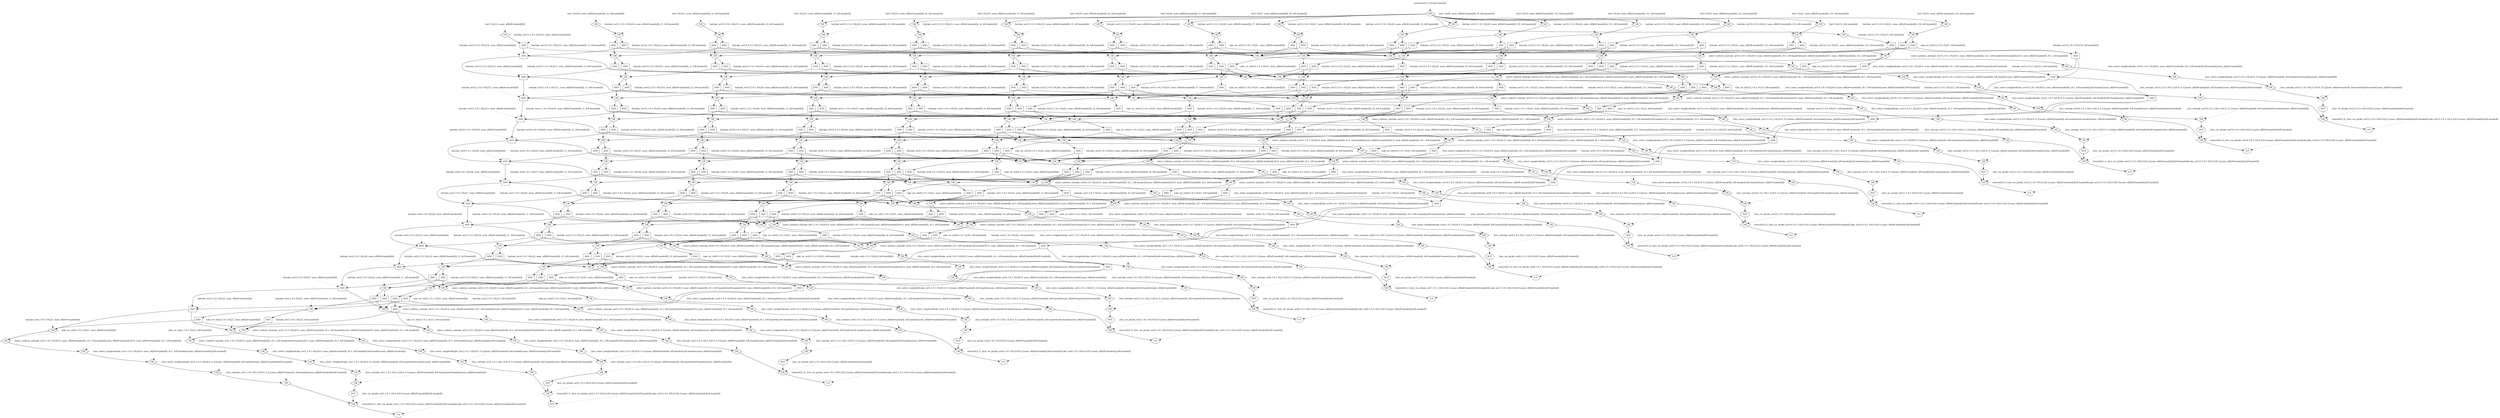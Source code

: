 digraph GP {
2 [label="OR", shape="diamond", style="filled", fillcolor="white"];
 2 -> 1;
3 [label="OR", shape="diamond", style="filled", fillcolor="white"];
 3 -> 2;
4 [label="OR", shape="diamond", style="filled", fillcolor="white"];
 -2 [label="NOT"];
-2 -> 2;
4 -> -2;
5 [label="OR", shape="diamond", style="filled", fillcolor="white"];
 5 -> 3;
6 [label="OR", shape="diamond", style="filled", fillcolor="white"];
 6 -> 4;
7 [label="OR", shape="diamond", style="filled", fillcolor="white"];
 7 -> 5;
8 [label="OR", shape="diamond", style="filled", fillcolor="white"];
 8 -> 6;
9 [label="OR", shape="diamond", style="filled", fillcolor="white"];
 9 -> 7;
10 [label="OR", shape="diamond", style="filled", fillcolor="white"];
 10 -> 8;
11 [label="OR", shape="diamond", style="filled", fillcolor="white"];
 11 -> 9;
12 [label="OR", shape="diamond", style="filled", fillcolor="white"];
 12 -> 10;
13 [label="OR", shape="diamond", style="filled", fillcolor="white"];
 13 -> 11;
14 [label="OR", shape="diamond", style="filled", fillcolor="white"];
 14 -> 12;
16 [label="OR", shape="diamond", style="filled", fillcolor="white"];
 16 -> 15;
17 [label="OR", shape="diamond", style="filled", fillcolor="white"];
 17 -> 16;
18 [label="OR", shape="diamond", style="filled", fillcolor="white"];
 -16 [label="NOT"];
-16 -> 16;
18 -> -16;
19 [label="OR", shape="diamond", style="filled", fillcolor="white"];
 19 -> 17;
20 [label="OR", shape="diamond", style="filled", fillcolor="white"];
 20 -> 18;
21 [label="OR", shape="diamond", style="filled", fillcolor="white"];
 21 -> 19;
22 [label="OR", shape="diamond", style="filled", fillcolor="white"];
 22 -> 20;
23 [label="OR", shape="diamond", style="filled", fillcolor="white"];
 23 -> 21;
24 [label="OR", shape="diamond", style="filled", fillcolor="white"];
 24 -> 22;
25 [label="OR", shape="diamond", style="filled", fillcolor="white"];
 25 -> 23;
26 [label="OR", shape="diamond", style="filled", fillcolor="white"];
 26 -> 24;
27 [label="AND", shape="box", style="filled", fillcolor="white"];
27 -> 13;
27 -> 25;
28 [label="AND", shape="box", style="filled", fillcolor="white"];
28 -> 13;
28 -> 26;
29 [label="AND", shape="box", style="filled", fillcolor="white"];
29 -> 14;
29 -> 25;
30 [label="AND", shape="box", style="filled", fillcolor="white"];
30 -> 14;
30 -> 26;
31 [label="OR", shape="diamond", style="filled", fillcolor="white"];
 31 -> 28;
31 -> 29;
33 [label="OR", shape="diamond", style="filled", fillcolor="white"];
 33 -> 32;
34 [label="OR", shape="diamond", style="filled", fillcolor="white"];
 34 -> 33;
35 [label="OR", shape="diamond", style="filled", fillcolor="white"];
 -33 [label="NOT"];
-33 -> 33;
35 -> -33;
36 [label="OR", shape="diamond", style="filled", fillcolor="white"];
 36 -> 34;
37 [label="OR", shape="diamond", style="filled", fillcolor="white"];
 37 -> 35;
38 [label="OR", shape="diamond", style="filled", fillcolor="white"];
 38 -> 36;
39 [label="OR", shape="diamond", style="filled", fillcolor="white"];
 39 -> 37;
40 [label="OR", shape="diamond", style="filled", fillcolor="white"];
 40 -> 38;
41 [label="OR", shape="diamond", style="filled", fillcolor="white"];
 41 -> 39;
42 [label="OR", shape="diamond", style="filled", fillcolor="white"];
 42 -> 40;
43 [label="OR", shape="diamond", style="filled", fillcolor="white"];
 43 -> 41;
44 [label="AND", shape="box", style="filled", fillcolor="white"];
44 -> 27;
44 -> 42;
45 [label="AND", shape="box", style="filled", fillcolor="white"];
45 -> 27;
45 -> 43;
46 [label="AND", shape="box", style="filled", fillcolor="white"];
46 -> 31;
46 -> 42;
47 [label="AND", shape="box", style="filled", fillcolor="white"];
47 -> 31;
47 -> 43;
48 [label="AND", shape="box", style="filled", fillcolor="white"];
48 -> 30;
48 -> 42;
49 [label="AND", shape="box", style="filled", fillcolor="white"];
49 -> 30;
49 -> 43;
50 [label="OR", shape="diamond", style="filled", fillcolor="white"];
 50 -> 45;
50 -> 46;
51 [label="OR", shape="diamond", style="filled", fillcolor="white"];
 51 -> 47;
51 -> 48;
53 [label="OR", shape="diamond", style="filled", fillcolor="white"];
 53 -> 52;
54 [label="OR", shape="diamond", style="filled", fillcolor="white"];
 54 -> 53;
55 [label="OR", shape="diamond", style="filled", fillcolor="white"];
 -53 [label="NOT"];
-53 -> 53;
55 -> -53;
56 [label="OR", shape="diamond", style="filled", fillcolor="white"];
 56 -> 54;
57 [label="OR", shape="diamond", style="filled", fillcolor="white"];
 57 -> 55;
58 [label="OR", shape="diamond", style="filled", fillcolor="white"];
 58 -> 56;
59 [label="OR", shape="diamond", style="filled", fillcolor="white"];
 59 -> 57;
60 [label="OR", shape="diamond", style="filled", fillcolor="white"];
 60 -> 58;
61 [label="OR", shape="diamond", style="filled", fillcolor="white"];
 61 -> 59;
62 [label="OR", shape="diamond", style="filled", fillcolor="white"];
 62 -> 60;
63 [label="OR", shape="diamond", style="filled", fillcolor="white"];
 63 -> 61;
64 [label="AND", shape="box", style="filled", fillcolor="white"];
64 -> 44;
64 -> 62;
65 [label="AND", shape="box", style="filled", fillcolor="white"];
65 -> 44;
65 -> 63;
66 [label="AND", shape="box", style="filled", fillcolor="white"];
66 -> 50;
66 -> 62;
67 [label="AND", shape="box", style="filled", fillcolor="white"];
67 -> 50;
67 -> 63;
68 [label="AND", shape="box", style="filled", fillcolor="white"];
68 -> 51;
68 -> 62;
69 [label="AND", shape="box", style="filled", fillcolor="white"];
69 -> 51;
69 -> 63;
70 [label="AND", shape="box", style="filled", fillcolor="white"];
70 -> 49;
70 -> 62;
71 [label="AND", shape="box", style="filled", fillcolor="white"];
71 -> 49;
71 -> 63;
72 [label="OR", shape="diamond", style="filled", fillcolor="white"];
 72 -> 65;
72 -> 66;
73 [label="OR", shape="diamond", style="filled", fillcolor="white"];
 73 -> 67;
73 -> 68;
74 [label="OR", shape="diamond", style="filled", fillcolor="white"];
 74 -> 69;
74 -> 70;
76 [label="OR", shape="diamond", style="filled", fillcolor="white"];
 76 -> 75;
77 [label="OR", shape="diamond", style="filled", fillcolor="white"];
 77 -> 76;
78 [label="OR", shape="diamond", style="filled", fillcolor="white"];
 -76 [label="NOT"];
-76 -> 76;
78 -> -76;
79 [label="OR", shape="diamond", style="filled", fillcolor="white"];
 79 -> 77;
80 [label="OR", shape="diamond", style="filled", fillcolor="white"];
 80 -> 78;
81 [label="OR", shape="diamond", style="filled", fillcolor="white"];
 81 -> 79;
82 [label="OR", shape="diamond", style="filled", fillcolor="white"];
 82 -> 80;
83 [label="OR", shape="diamond", style="filled", fillcolor="white"];
 83 -> 81;
84 [label="OR", shape="diamond", style="filled", fillcolor="white"];
 84 -> 82;
85 [label="OR", shape="diamond", style="filled", fillcolor="white"];
 85 -> 83;
86 [label="OR", shape="diamond", style="filled", fillcolor="white"];
 86 -> 84;
87 [label="AND", shape="box", style="filled", fillcolor="white"];
87 -> 64;
87 -> 85;
88 [label="AND", shape="box", style="filled", fillcolor="white"];
88 -> 64;
88 -> 86;
89 [label="AND", shape="box", style="filled", fillcolor="white"];
89 -> 72;
89 -> 85;
90 [label="AND", shape="box", style="filled", fillcolor="white"];
90 -> 72;
90 -> 86;
91 [label="AND", shape="box", style="filled", fillcolor="white"];
91 -> 73;
91 -> 85;
92 [label="AND", shape="box", style="filled", fillcolor="white"];
92 -> 73;
92 -> 86;
93 [label="AND", shape="box", style="filled", fillcolor="white"];
93 -> 74;
93 -> 85;
94 [label="AND", shape="box", style="filled", fillcolor="white"];
94 -> 74;
94 -> 86;
95 [label="AND", shape="box", style="filled", fillcolor="white"];
95 -> 71;
95 -> 85;
96 [label="AND", shape="box", style="filled", fillcolor="white"];
96 -> 71;
96 -> 86;
97 [label="OR", shape="diamond", style="filled", fillcolor="white"];
 97 -> 88;
97 -> 89;
98 [label="OR", shape="diamond", style="filled", fillcolor="white"];
 98 -> 90;
98 -> 91;
99 [label="OR", shape="diamond", style="filled", fillcolor="white"];
 99 -> 92;
99 -> 93;
100 [label="OR", shape="diamond", style="filled", fillcolor="white"];
 100 -> 94;
100 -> 95;
102 [label="OR", shape="diamond", style="filled", fillcolor="white"];
 102 -> 101;
103 [label="OR", shape="diamond", style="filled", fillcolor="white"];
 103 -> 102;
104 [label="OR", shape="diamond", style="filled", fillcolor="white"];
 -102 [label="NOT"];
-102 -> 102;
104 -> -102;
105 [label="OR", shape="diamond", style="filled", fillcolor="white"];
 105 -> 103;
106 [label="OR", shape="diamond", style="filled", fillcolor="white"];
 106 -> 104;
107 [label="OR", shape="diamond", style="filled", fillcolor="white"];
 107 -> 105;
108 [label="OR", shape="diamond", style="filled", fillcolor="white"];
 108 -> 106;
109 [label="OR", shape="diamond", style="filled", fillcolor="white"];
 109 -> 107;
110 [label="OR", shape="diamond", style="filled", fillcolor="white"];
 110 -> 108;
111 [label="OR", shape="diamond", style="filled", fillcolor="white"];
 111 -> 109;
112 [label="OR", shape="diamond", style="filled", fillcolor="white"];
 112 -> 110;
113 [label="AND", shape="box", style="filled", fillcolor="white"];
113 -> 87;
113 -> 111;
114 [label="AND", shape="box", style="filled", fillcolor="white"];
114 -> 87;
114 -> 112;
115 [label="AND", shape="box", style="filled", fillcolor="white"];
115 -> 97;
115 -> 111;
116 [label="AND", shape="box", style="filled", fillcolor="white"];
116 -> 97;
116 -> 112;
117 [label="AND", shape="box", style="filled", fillcolor="white"];
117 -> 98;
117 -> 111;
118 [label="AND", shape="box", style="filled", fillcolor="white"];
118 -> 98;
118 -> 112;
119 [label="AND", shape="box", style="filled", fillcolor="white"];
119 -> 99;
119 -> 111;
120 [label="AND", shape="box", style="filled", fillcolor="white"];
120 -> 99;
120 -> 112;
121 [label="AND", shape="box", style="filled", fillcolor="white"];
121 -> 100;
121 -> 111;
122 [label="AND", shape="box", style="filled", fillcolor="white"];
122 -> 100;
122 -> 112;
123 [label="AND", shape="box", style="filled", fillcolor="white"];
123 -> 96;
123 -> 111;
124 [label="AND", shape="box", style="filled", fillcolor="white"];
124 -> 96;
124 -> 112;
125 [label="OR", shape="diamond", style="filled", fillcolor="white"];
 125 -> 114;
125 -> 115;
126 [label="OR", shape="diamond", style="filled", fillcolor="white"];
 126 -> 116;
126 -> 117;
127 [label="OR", shape="diamond", style="filled", fillcolor="white"];
 127 -> 118;
127 -> 119;
128 [label="OR", shape="diamond", style="filled", fillcolor="white"];
 128 -> 120;
128 -> 121;
129 [label="OR", shape="diamond", style="filled", fillcolor="white"];
 129 -> 122;
129 -> 123;
131 [label="OR", shape="diamond", style="filled", fillcolor="white"];
 131 -> 130;
132 [label="OR", shape="diamond", style="filled", fillcolor="white"];
 132 -> 131;
133 [label="OR", shape="diamond", style="filled", fillcolor="white"];
 -131 [label="NOT"];
-131 -> 131;
133 -> -131;
134 [label="OR", shape="diamond", style="filled", fillcolor="white"];
 134 -> 132;
135 [label="OR", shape="diamond", style="filled", fillcolor="white"];
 135 -> 133;
136 [label="OR", shape="diamond", style="filled", fillcolor="white"];
 136 -> 134;
137 [label="OR", shape="diamond", style="filled", fillcolor="white"];
 137 -> 135;
138 [label="OR", shape="diamond", style="filled", fillcolor="white"];
 138 -> 136;
139 [label="OR", shape="diamond", style="filled", fillcolor="white"];
 139 -> 137;
140 [label="OR", shape="diamond", style="filled", fillcolor="white"];
 140 -> 138;
141 [label="OR", shape="diamond", style="filled", fillcolor="white"];
 141 -> 139;
142 [label="AND", shape="box", style="filled", fillcolor="white"];
142 -> 113;
142 -> 140;
143 [label="AND", shape="box", style="filled", fillcolor="white"];
143 -> 113;
143 -> 141;
144 [label="AND", shape="box", style="filled", fillcolor="white"];
144 -> 125;
144 -> 140;
145 [label="AND", shape="box", style="filled", fillcolor="white"];
145 -> 125;
145 -> 141;
146 [label="AND", shape="box", style="filled", fillcolor="white"];
146 -> 126;
146 -> 140;
147 [label="AND", shape="box", style="filled", fillcolor="white"];
147 -> 126;
147 -> 141;
148 [label="AND", shape="box", style="filled", fillcolor="white"];
148 -> 127;
148 -> 140;
149 [label="AND", shape="box", style="filled", fillcolor="white"];
149 -> 127;
149 -> 141;
150 [label="AND", shape="box", style="filled", fillcolor="white"];
150 -> 128;
150 -> 140;
151 [label="AND", shape="box", style="filled", fillcolor="white"];
151 -> 128;
151 -> 141;
152 [label="AND", shape="box", style="filled", fillcolor="white"];
152 -> 129;
152 -> 140;
153 [label="AND", shape="box", style="filled", fillcolor="white"];
153 -> 129;
153 -> 141;
154 [label="AND", shape="box", style="filled", fillcolor="white"];
154 -> 124;
154 -> 140;
155 [label="AND", shape="box", style="filled", fillcolor="white"];
155 -> 124;
155 -> 141;
156 [label="OR", shape="diamond", style="filled", fillcolor="white"];
 156 -> 143;
156 -> 144;
157 [label="OR", shape="diamond", style="filled", fillcolor="white"];
 157 -> 145;
157 -> 146;
158 [label="OR", shape="diamond", style="filled", fillcolor="white"];
 158 -> 147;
158 -> 148;
159 [label="OR", shape="diamond", style="filled", fillcolor="white"];
 159 -> 149;
159 -> 150;
160 [label="OR", shape="diamond", style="filled", fillcolor="white"];
 160 -> 151;
160 -> 152;
161 [label="OR", shape="diamond", style="filled", fillcolor="white"];
 161 -> 153;
161 -> 154;
163 [label="OR", shape="diamond", style="filled", fillcolor="white"];
 163 -> 162;
164 [label="OR", shape="diamond", style="filled", fillcolor="white"];
 164 -> 163;
165 [label="OR", shape="diamond", style="filled", fillcolor="white"];
 -163 [label="NOT"];
-163 -> 163;
165 -> -163;
166 [label="OR", shape="diamond", style="filled", fillcolor="white"];
 166 -> 164;
167 [label="OR", shape="diamond", style="filled", fillcolor="white"];
 167 -> 165;
168 [label="OR", shape="diamond", style="filled", fillcolor="white"];
 168 -> 166;
169 [label="OR", shape="diamond", style="filled", fillcolor="white"];
 169 -> 167;
170 [label="OR", shape="diamond", style="filled", fillcolor="white"];
 170 -> 168;
171 [label="OR", shape="diamond", style="filled", fillcolor="white"];
 171 -> 169;
172 [label="OR", shape="diamond", style="filled", fillcolor="white"];
 172 -> 170;
173 [label="OR", shape="diamond", style="filled", fillcolor="white"];
 173 -> 171;
174 [label="AND", shape="box", style="filled", fillcolor="white"];
174 -> 142;
174 -> 172;
175 [label="AND", shape="box", style="filled", fillcolor="white"];
175 -> 142;
175 -> 173;
176 [label="AND", shape="box", style="filled", fillcolor="white"];
176 -> 156;
176 -> 172;
177 [label="AND", shape="box", style="filled", fillcolor="white"];
177 -> 156;
177 -> 173;
178 [label="AND", shape="box", style="filled", fillcolor="white"];
178 -> 157;
178 -> 172;
179 [label="AND", shape="box", style="filled", fillcolor="white"];
179 -> 157;
179 -> 173;
180 [label="AND", shape="box", style="filled", fillcolor="white"];
180 -> 158;
180 -> 172;
181 [label="AND", shape="box", style="filled", fillcolor="white"];
181 -> 158;
181 -> 173;
182 [label="AND", shape="box", style="filled", fillcolor="white"];
182 -> 159;
182 -> 172;
183 [label="AND", shape="box", style="filled", fillcolor="white"];
183 -> 159;
183 -> 173;
184 [label="AND", shape="box", style="filled", fillcolor="white"];
184 -> 160;
184 -> 172;
185 [label="AND", shape="box", style="filled", fillcolor="white"];
185 -> 160;
185 -> 173;
186 [label="AND", shape="box", style="filled", fillcolor="white"];
186 -> 161;
186 -> 172;
187 [label="AND", shape="box", style="filled", fillcolor="white"];
187 -> 161;
187 -> 173;
188 [label="AND", shape="box", style="filled", fillcolor="white"];
188 -> 155;
188 -> 172;
189 [label="AND", shape="box", style="filled", fillcolor="white"];
189 -> 155;
189 -> 173;
190 [label="OR", shape="diamond", style="filled", fillcolor="white"];
 190 -> 175;
190 -> 176;
191 [label="OR", shape="diamond", style="filled", fillcolor="white"];
 191 -> 177;
191 -> 178;
192 [label="OR", shape="diamond", style="filled", fillcolor="white"];
 192 -> 179;
192 -> 180;
193 [label="OR", shape="diamond", style="filled", fillcolor="white"];
 193 -> 181;
193 -> 182;
194 [label="OR", shape="diamond", style="filled", fillcolor="white"];
 194 -> 183;
194 -> 184;
195 [label="OR", shape="diamond", style="filled", fillcolor="white"];
 195 -> 185;
195 -> 186;
196 [label="OR", shape="diamond", style="filled", fillcolor="white"];
 196 -> 187;
196 -> 188;
198 [label="OR", shape="diamond", style="filled", fillcolor="white"];
 198 -> 197;
199 [label="OR", shape="diamond", style="filled", fillcolor="white"];
 199 -> 198;
200 [label="OR", shape="diamond", style="filled", fillcolor="white"];
 -198 [label="NOT"];
-198 -> 198;
200 -> -198;
201 [label="OR", shape="diamond", style="filled", fillcolor="white"];
 201 -> 199;
202 [label="OR", shape="diamond", style="filled", fillcolor="white"];
 202 -> 200;
203 [label="OR", shape="diamond", style="filled", fillcolor="white"];
 203 -> 201;
204 [label="OR", shape="diamond", style="filled", fillcolor="white"];
 204 -> 202;
205 [label="OR", shape="diamond", style="filled", fillcolor="white"];
 205 -> 203;
206 [label="OR", shape="diamond", style="filled", fillcolor="white"];
 206 -> 204;
207 [label="OR", shape="diamond", style="filled", fillcolor="white"];
 207 -> 205;
208 [label="OR", shape="diamond", style="filled", fillcolor="white"];
 208 -> 206;
209 [label="AND", shape="box", style="filled", fillcolor="white"];
209 -> 174;
209 -> 207;
210 [label="AND", shape="box", style="filled", fillcolor="white"];
210 -> 174;
210 -> 208;
211 [label="AND", shape="box", style="filled", fillcolor="white"];
211 -> 190;
211 -> 207;
212 [label="AND", shape="box", style="filled", fillcolor="white"];
212 -> 190;
212 -> 208;
213 [label="AND", shape="box", style="filled", fillcolor="white"];
213 -> 191;
213 -> 207;
214 [label="AND", shape="box", style="filled", fillcolor="white"];
214 -> 191;
214 -> 208;
215 [label="AND", shape="box", style="filled", fillcolor="white"];
215 -> 192;
215 -> 207;
216 [label="AND", shape="box", style="filled", fillcolor="white"];
216 -> 192;
216 -> 208;
217 [label="AND", shape="box", style="filled", fillcolor="white"];
217 -> 193;
217 -> 207;
218 [label="AND", shape="box", style="filled", fillcolor="white"];
218 -> 193;
218 -> 208;
219 [label="AND", shape="box", style="filled", fillcolor="white"];
219 -> 194;
219 -> 207;
220 [label="AND", shape="box", style="filled", fillcolor="white"];
220 -> 194;
220 -> 208;
221 [label="AND", shape="box", style="filled", fillcolor="white"];
221 -> 195;
221 -> 207;
222 [label="AND", shape="box", style="filled", fillcolor="white"];
222 -> 195;
222 -> 208;
223 [label="AND", shape="box", style="filled", fillcolor="white"];
223 -> 196;
223 -> 207;
224 [label="AND", shape="box", style="filled", fillcolor="white"];
224 -> 196;
224 -> 208;
225 [label="AND", shape="box", style="filled", fillcolor="white"];
225 -> 189;
225 -> 207;
226 [label="AND", shape="box", style="filled", fillcolor="white"];
226 -> 189;
226 -> 208;
227 [label="OR", shape="diamond", style="filled", fillcolor="white"];
 227 -> 210;
227 -> 211;
228 [label="OR", shape="diamond", style="filled", fillcolor="white"];
 228 -> 212;
228 -> 213;
229 [label="OR", shape="diamond", style="filled", fillcolor="white"];
 229 -> 214;
229 -> 215;
230 [label="OR", shape="diamond", style="filled", fillcolor="white"];
 230 -> 216;
230 -> 217;
231 [label="OR", shape="diamond", style="filled", fillcolor="white"];
 231 -> 218;
231 -> 219;
232 [label="OR", shape="diamond", style="filled", fillcolor="white"];
 232 -> 220;
232 -> 221;
233 [label="OR", shape="diamond", style="filled", fillcolor="white"];
 233 -> 222;
233 -> 223;
234 [label="OR", shape="diamond", style="filled", fillcolor="white"];
 234 -> 224;
234 -> 225;
236 [label="OR", shape="diamond", style="filled", fillcolor="white"];
 236 -> 235;
237 [label="OR", shape="diamond", style="filled", fillcolor="white"];
 237 -> 236;
238 [label="OR", shape="diamond", style="filled", fillcolor="white"];
 -236 [label="NOT"];
-236 -> 236;
238 -> -236;
239 [label="OR", shape="diamond", style="filled", fillcolor="white"];
 239 -> 237;
240 [label="OR", shape="diamond", style="filled", fillcolor="white"];
 240 -> 238;
241 [label="OR", shape="diamond", style="filled", fillcolor="white"];
 241 -> 239;
242 [label="OR", shape="diamond", style="filled", fillcolor="white"];
 242 -> 240;
243 [label="OR", shape="diamond", style="filled", fillcolor="white"];
 243 -> 241;
244 [label="OR", shape="diamond", style="filled", fillcolor="white"];
 244 -> 242;
245 [label="OR", shape="diamond", style="filled", fillcolor="white"];
 245 -> 243;
246 [label="OR", shape="diamond", style="filled", fillcolor="white"];
 246 -> 244;
247 [label="AND", shape="box", style="filled", fillcolor="white"];
247 -> 209;
247 -> 245;
248 [label="AND", shape="box", style="filled", fillcolor="white"];
248 -> 209;
248 -> 246;
249 [label="AND", shape="box", style="filled", fillcolor="white"];
249 -> 227;
249 -> 245;
250 [label="AND", shape="box", style="filled", fillcolor="white"];
250 -> 227;
250 -> 246;
251 [label="AND", shape="box", style="filled", fillcolor="white"];
251 -> 228;
251 -> 245;
252 [label="AND", shape="box", style="filled", fillcolor="white"];
252 -> 228;
252 -> 246;
253 [label="AND", shape="box", style="filled", fillcolor="white"];
253 -> 229;
253 -> 245;
254 [label="AND", shape="box", style="filled", fillcolor="white"];
254 -> 229;
254 -> 246;
255 [label="AND", shape="box", style="filled", fillcolor="white"];
255 -> 230;
255 -> 245;
256 [label="AND", shape="box", style="filled", fillcolor="white"];
256 -> 230;
256 -> 246;
257 [label="AND", shape="box", style="filled", fillcolor="white"];
257 -> 231;
257 -> 245;
258 [label="AND", shape="box", style="filled", fillcolor="white"];
258 -> 231;
258 -> 246;
259 [label="AND", shape="box", style="filled", fillcolor="white"];
259 -> 232;
259 -> 245;
260 [label="AND", shape="box", style="filled", fillcolor="white"];
260 -> 232;
260 -> 246;
261 [label="AND", shape="box", style="filled", fillcolor="white"];
261 -> 233;
261 -> 245;
262 [label="AND", shape="box", style="filled", fillcolor="white"];
262 -> 233;
262 -> 246;
263 [label="AND", shape="box", style="filled", fillcolor="white"];
263 -> 234;
263 -> 245;
264 [label="AND", shape="box", style="filled", fillcolor="white"];
264 -> 234;
264 -> 246;
265 [label="AND", shape="box", style="filled", fillcolor="white"];
265 -> 226;
265 -> 245;
266 [label="AND", shape="box", style="filled", fillcolor="white"];
266 -> 226;
266 -> 246;
267 [label="OR", shape="diamond", style="filled", fillcolor="white"];
 267 -> 248;
267 -> 249;
268 [label="OR", shape="diamond", style="filled", fillcolor="white"];
 268 -> 250;
268 -> 251;
269 [label="OR", shape="diamond", style="filled", fillcolor="white"];
 269 -> 252;
269 -> 253;
270 [label="OR", shape="diamond", style="filled", fillcolor="white"];
 270 -> 254;
270 -> 255;
271 [label="OR", shape="diamond", style="filled", fillcolor="white"];
 271 -> 256;
271 -> 257;
272 [label="OR", shape="diamond", style="filled", fillcolor="white"];
 272 -> 258;
272 -> 259;
273 [label="OR", shape="diamond", style="filled", fillcolor="white"];
 273 -> 260;
273 -> 261;
274 [label="OR", shape="diamond", style="filled", fillcolor="white"];
 274 -> 262;
274 -> 263;
275 [label="OR", shape="diamond", style="filled", fillcolor="white"];
 275 -> 264;
275 -> 265;
277 [label="OR", shape="diamond", style="filled", fillcolor="white"];
 277 -> 276;
278 [label="OR", shape="diamond", style="filled", fillcolor="white"];
 278 -> 277;
279 [label="OR", shape="diamond", style="filled", fillcolor="white"];
 -277 [label="NOT"];
-277 -> 277;
279 -> -277;
280 [label="OR", shape="diamond", style="filled", fillcolor="white"];
 280 -> 278;
281 [label="OR", shape="diamond", style="filled", fillcolor="white"];
 281 -> 279;
282 [label="OR", shape="diamond", style="filled", fillcolor="white"];
 282 -> 280;
283 [label="OR", shape="diamond", style="filled", fillcolor="white"];
 283 -> 281;
284 [label="OR", shape="diamond", style="filled", fillcolor="white"];
 284 -> 282;
285 [label="OR", shape="diamond", style="filled", fillcolor="white"];
 285 -> 283;
286 [label="OR", shape="diamond", style="filled", fillcolor="white"];
 286 -> 284;
287 [label="OR", shape="diamond", style="filled", fillcolor="white"];
 287 -> 285;
288 [label="AND", shape="box", style="filled", fillcolor="white"];
288 -> 247;
288 -> 286;
289 [label="AND", shape="box", style="filled", fillcolor="white"];
289 -> 247;
289 -> 287;
290 [label="AND", shape="box", style="filled", fillcolor="white"];
290 -> 267;
290 -> 286;
291 [label="AND", shape="box", style="filled", fillcolor="white"];
291 -> 267;
291 -> 287;
292 [label="AND", shape="box", style="filled", fillcolor="white"];
292 -> 268;
292 -> 286;
293 [label="AND", shape="box", style="filled", fillcolor="white"];
293 -> 268;
293 -> 287;
294 [label="AND", shape="box", style="filled", fillcolor="white"];
294 -> 269;
294 -> 286;
295 [label="AND", shape="box", style="filled", fillcolor="white"];
295 -> 269;
295 -> 287;
296 [label="AND", shape="box", style="filled", fillcolor="white"];
296 -> 270;
296 -> 286;
297 [label="AND", shape="box", style="filled", fillcolor="white"];
297 -> 270;
297 -> 287;
298 [label="AND", shape="box", style="filled", fillcolor="white"];
298 -> 271;
298 -> 286;
299 [label="AND", shape="box", style="filled", fillcolor="white"];
299 -> 271;
299 -> 287;
300 [label="AND", shape="box", style="filled", fillcolor="white"];
300 -> 272;
300 -> 286;
301 [label="AND", shape="box", style="filled", fillcolor="white"];
301 -> 272;
301 -> 287;
302 [label="AND", shape="box", style="filled", fillcolor="white"];
302 -> 273;
302 -> 286;
303 [label="AND", shape="box", style="filled", fillcolor="white"];
303 -> 273;
303 -> 287;
304 [label="AND", shape="box", style="filled", fillcolor="white"];
304 -> 274;
304 -> 286;
305 [label="AND", shape="box", style="filled", fillcolor="white"];
305 -> 274;
305 -> 287;
306 [label="AND", shape="box", style="filled", fillcolor="white"];
306 -> 275;
306 -> 286;
307 [label="AND", shape="box", style="filled", fillcolor="white"];
307 -> 275;
307 -> 287;
308 [label="AND", shape="box", style="filled", fillcolor="white"];
308 -> 266;
308 -> 286;
309 [label="AND", shape="box", style="filled", fillcolor="white"];
309 -> 266;
309 -> 287;
310 [label="OR", shape="diamond", style="filled", fillcolor="white"];
 310 -> 289;
310 -> 290;
311 [label="OR", shape="diamond", style="filled", fillcolor="white"];
 311 -> 291;
311 -> 292;
312 [label="OR", shape="diamond", style="filled", fillcolor="white"];
 312 -> 293;
312 -> 294;
313 [label="OR", shape="diamond", style="filled", fillcolor="white"];
 313 -> 295;
313 -> 296;
314 [label="OR", shape="diamond", style="filled", fillcolor="white"];
 314 -> 297;
314 -> 298;
315 [label="OR", shape="diamond", style="filled", fillcolor="white"];
 315 -> 299;
315 -> 300;
316 [label="OR", shape="diamond", style="filled", fillcolor="white"];
 316 -> 301;
316 -> 302;
317 [label="OR", shape="diamond", style="filled", fillcolor="white"];
 317 -> 303;
317 -> 304;
318 [label="OR", shape="diamond", style="filled", fillcolor="white"];
 318 -> 305;
318 -> 306;
319 [label="OR", shape="diamond", style="filled", fillcolor="white"];
 319 -> 307;
319 -> 308;
321 [label="OR", shape="diamond", style="filled", fillcolor="white"];
 321 -> 320;
322 [label="OR", shape="diamond", style="filled", fillcolor="white"];
 322 -> 321;
323 [label="OR", shape="diamond", style="filled", fillcolor="white"];
 -321 [label="NOT"];
-321 -> 321;
323 -> -321;
324 [label="OR", shape="diamond", style="filled", fillcolor="white"];
 324 -> 322;
325 [label="OR", shape="diamond", style="filled", fillcolor="white"];
 325 -> 323;
326 [label="OR", shape="diamond", style="filled", fillcolor="white"];
 326 -> 324;
327 [label="OR", shape="diamond", style="filled", fillcolor="white"];
 327 -> 325;
328 [label="OR", shape="diamond", style="filled", fillcolor="white"];
 328 -> 326;
329 [label="OR", shape="diamond", style="filled", fillcolor="white"];
 329 -> 327;
330 [label="OR", shape="diamond", style="filled", fillcolor="white"];
 330 -> 328;
331 [label="OR", shape="diamond", style="filled", fillcolor="white"];
 331 -> 329;
332 [label="AND", shape="box", style="filled", fillcolor="white"];
332 -> 288;
332 -> 330;
333 [label="AND", shape="box", style="filled", fillcolor="white"];
333 -> 288;
333 -> 331;
334 [label="AND", shape="box", style="filled", fillcolor="white"];
334 -> 310;
334 -> 330;
335 [label="AND", shape="box", style="filled", fillcolor="white"];
335 -> 310;
335 -> 331;
336 [label="AND", shape="box", style="filled", fillcolor="white"];
336 -> 311;
336 -> 330;
337 [label="AND", shape="box", style="filled", fillcolor="white"];
337 -> 311;
337 -> 331;
338 [label="AND", shape="box", style="filled", fillcolor="white"];
338 -> 312;
338 -> 330;
339 [label="AND", shape="box", style="filled", fillcolor="white"];
339 -> 312;
339 -> 331;
340 [label="AND", shape="box", style="filled", fillcolor="white"];
340 -> 313;
340 -> 330;
341 [label="AND", shape="box", style="filled", fillcolor="white"];
341 -> 313;
341 -> 331;
342 [label="AND", shape="box", style="filled", fillcolor="white"];
342 -> 314;
342 -> 330;
343 [label="AND", shape="box", style="filled", fillcolor="white"];
343 -> 314;
343 -> 331;
344 [label="AND", shape="box", style="filled", fillcolor="white"];
344 -> 315;
344 -> 330;
345 [label="AND", shape="box", style="filled", fillcolor="white"];
345 -> 315;
345 -> 331;
346 [label="AND", shape="box", style="filled", fillcolor="white"];
346 -> 316;
346 -> 330;
347 [label="AND", shape="box", style="filled", fillcolor="white"];
347 -> 316;
347 -> 331;
348 [label="AND", shape="box", style="filled", fillcolor="white"];
348 -> 317;
348 -> 330;
349 [label="AND", shape="box", style="filled", fillcolor="white"];
349 -> 317;
349 -> 331;
350 [label="AND", shape="box", style="filled", fillcolor="white"];
350 -> 318;
350 -> 330;
351 [label="AND", shape="box", style="filled", fillcolor="white"];
351 -> 318;
351 -> 331;
352 [label="AND", shape="box", style="filled", fillcolor="white"];
352 -> 319;
352 -> 330;
353 [label="AND", shape="box", style="filled", fillcolor="white"];
353 -> 319;
353 -> 331;
354 [label="AND", shape="box", style="filled", fillcolor="white"];
354 -> 309;
354 -> 330;
355 [label="AND", shape="box", style="filled", fillcolor="white"];
355 -> 309;
355 -> 331;
356 [label="OR", shape="diamond", style="filled", fillcolor="white"];
 356 -> 333;
356 -> 334;
357 [label="OR", shape="diamond", style="filled", fillcolor="white"];
 357 -> 335;
357 -> 336;
358 [label="OR", shape="diamond", style="filled", fillcolor="white"];
 358 -> 337;
358 -> 338;
359 [label="OR", shape="diamond", style="filled", fillcolor="white"];
 359 -> 339;
359 -> 340;
360 [label="OR", shape="diamond", style="filled", fillcolor="white"];
 360 -> 341;
360 -> 342;
361 [label="OR", shape="diamond", style="filled", fillcolor="white"];
 361 -> 343;
361 -> 344;
362 [label="OR", shape="diamond", style="filled", fillcolor="white"];
 362 -> 345;
362 -> 346;
363 [label="OR", shape="diamond", style="filled", fillcolor="white"];
 363 -> 347;
363 -> 348;
364 [label="OR", shape="diamond", style="filled", fillcolor="white"];
 364 -> 349;
364 -> 350;
365 [label="OR", shape="diamond", style="filled", fillcolor="white"];
 365 -> 351;
365 -> 352;
366 [label="OR", shape="diamond", style="filled", fillcolor="white"];
 366 -> 353;
366 -> 354;
368 [label="OR", shape="diamond", style="filled", fillcolor="white"];
 368 -> 367;
369 [label="OR", shape="diamond", style="filled", fillcolor="white"];
 369 -> 368;
370 [label="OR", shape="diamond", style="filled", fillcolor="white"];
 -368 [label="NOT"];
-368 -> 368;
370 -> -368;
371 [label="OR", shape="diamond", style="filled", fillcolor="white"];
 371 -> 369;
372 [label="OR", shape="diamond", style="filled", fillcolor="white"];
 372 -> 370;
373 [label="OR", shape="diamond", style="filled", fillcolor="white"];
 373 -> 371;
374 [label="OR", shape="diamond", style="filled", fillcolor="white"];
 374 -> 372;
375 [label="OR", shape="diamond", style="filled", fillcolor="white"];
 375 -> 373;
376 [label="OR", shape="diamond", style="filled", fillcolor="white"];
 376 -> 374;
377 [label="OR", shape="diamond", style="filled", fillcolor="white"];
 377 -> 375;
378 [label="OR", shape="diamond", style="filled", fillcolor="white"];
 378 -> 376;
379 [label="AND", shape="box", style="filled", fillcolor="white"];
379 -> 332;
379 -> 377;
380 [label="AND", shape="box", style="filled", fillcolor="white"];
380 -> 332;
380 -> 378;
381 [label="AND", shape="box", style="filled", fillcolor="white"];
381 -> 356;
381 -> 377;
382 [label="AND", shape="box", style="filled", fillcolor="white"];
382 -> 356;
382 -> 378;
383 [label="AND", shape="box", style="filled", fillcolor="white"];
383 -> 357;
383 -> 377;
384 [label="AND", shape="box", style="filled", fillcolor="white"];
384 -> 357;
384 -> 378;
385 [label="AND", shape="box", style="filled", fillcolor="white"];
385 -> 358;
385 -> 377;
386 [label="AND", shape="box", style="filled", fillcolor="white"];
386 -> 358;
386 -> 378;
387 [label="AND", shape="box", style="filled", fillcolor="white"];
387 -> 359;
387 -> 377;
388 [label="AND", shape="box", style="filled", fillcolor="white"];
388 -> 359;
388 -> 378;
389 [label="AND", shape="box", style="filled", fillcolor="white"];
389 -> 360;
389 -> 377;
390 [label="AND", shape="box", style="filled", fillcolor="white"];
390 -> 360;
390 -> 378;
391 [label="AND", shape="box", style="filled", fillcolor="white"];
391 -> 361;
391 -> 377;
392 [label="AND", shape="box", style="filled", fillcolor="white"];
392 -> 361;
392 -> 378;
393 [label="AND", shape="box", style="filled", fillcolor="white"];
393 -> 362;
393 -> 377;
394 [label="AND", shape="box", style="filled", fillcolor="white"];
394 -> 362;
394 -> 378;
395 [label="AND", shape="box", style="filled", fillcolor="white"];
395 -> 363;
395 -> 377;
396 [label="AND", shape="box", style="filled", fillcolor="white"];
396 -> 363;
396 -> 378;
397 [label="AND", shape="box", style="filled", fillcolor="white"];
397 -> 364;
397 -> 377;
398 [label="AND", shape="box", style="filled", fillcolor="white"];
398 -> 364;
398 -> 378;
399 [label="AND", shape="box", style="filled", fillcolor="white"];
399 -> 365;
399 -> 377;
400 [label="AND", shape="box", style="filled", fillcolor="white"];
400 -> 365;
400 -> 378;
401 [label="AND", shape="box", style="filled", fillcolor="white"];
401 -> 366;
401 -> 377;
402 [label="AND", shape="box", style="filled", fillcolor="white"];
402 -> 366;
402 -> 378;
403 [label="AND", shape="box", style="filled", fillcolor="white"];
403 -> 355;
403 -> 377;
404 [label="AND", shape="box", style="filled", fillcolor="white"];
404 -> 355;
404 -> 378;
405 [label="OR", shape="diamond", style="filled", fillcolor="white"];
 405 -> 380;
405 -> 381;
406 [label="OR", shape="diamond", style="filled", fillcolor="white"];
 406 -> 382;
406 -> 383;
407 [label="OR", shape="diamond", style="filled", fillcolor="white"];
 407 -> 384;
407 -> 385;
408 [label="OR", shape="diamond", style="filled", fillcolor="white"];
 408 -> 386;
408 -> 387;
409 [label="OR", shape="diamond", style="filled", fillcolor="white"];
 409 -> 388;
409 -> 389;
410 [label="OR", shape="diamond", style="filled", fillcolor="white"];
 410 -> 390;
410 -> 391;
411 [label="OR", shape="diamond", style="filled", fillcolor="white"];
 411 -> 392;
411 -> 393;
412 [label="OR", shape="diamond", style="filled", fillcolor="white"];
 412 -> 394;
412 -> 395;
413 [label="OR", shape="diamond", style="filled", fillcolor="white"];
 413 -> 396;
413 -> 397;
414 [label="OR", shape="diamond", style="filled", fillcolor="white"];
 414 -> 398;
414 -> 399;
415 [label="OR", shape="diamond", style="filled", fillcolor="white"];
 415 -> 400;
415 -> 401;
416 [label="OR", shape="diamond", style="filled", fillcolor="white"];
 416 -> 402;
416 -> 403;
418 [label="OR", shape="diamond", style="filled", fillcolor="white"];
 418 -> 417;
419 [label="OR", shape="diamond", style="filled", fillcolor="white"];
 419 -> 418;
420 [label="OR", shape="diamond", style="filled", fillcolor="white"];
 -418 [label="NOT"];
-418 -> 418;
420 -> -418;
421 [label="OR", shape="diamond", style="filled", fillcolor="white"];
 421 -> 419;
422 [label="OR", shape="diamond", style="filled", fillcolor="white"];
 422 -> 420;
423 [label="OR", shape="diamond", style="filled", fillcolor="white"];
 423 -> 421;
424 [label="OR", shape="diamond", style="filled", fillcolor="white"];
 424 -> 422;
425 [label="OR", shape="diamond", style="filled", fillcolor="white"];
 425 -> 423;
426 [label="OR", shape="diamond", style="filled", fillcolor="white"];
 426 -> 424;
427 [label="OR", shape="diamond", style="filled", fillcolor="white"];
 427 -> 425;
428 [label="OR", shape="diamond", style="filled", fillcolor="white"];
 428 -> 426;
429 [label="AND", shape="box", style="filled", fillcolor="white"];
429 -> 379;
429 -> 427;
430 [label="AND", shape="box", style="filled", fillcolor="white"];
430 -> 379;
430 -> 428;
431 [label="AND", shape="box", style="filled", fillcolor="white"];
431 -> 405;
431 -> 427;
432 [label="AND", shape="box", style="filled", fillcolor="white"];
432 -> 405;
432 -> 428;
433 [label="AND", shape="box", style="filled", fillcolor="white"];
433 -> 406;
433 -> 427;
434 [label="AND", shape="box", style="filled", fillcolor="white"];
434 -> 406;
434 -> 428;
435 [label="AND", shape="box", style="filled", fillcolor="white"];
435 -> 407;
435 -> 427;
436 [label="AND", shape="box", style="filled", fillcolor="white"];
436 -> 407;
436 -> 428;
437 [label="AND", shape="box", style="filled", fillcolor="white"];
437 -> 408;
437 -> 427;
438 [label="AND", shape="box", style="filled", fillcolor="white"];
438 -> 408;
438 -> 428;
439 [label="AND", shape="box", style="filled", fillcolor="white"];
439 -> 409;
439 -> 427;
440 [label="AND", shape="box", style="filled", fillcolor="white"];
440 -> 409;
440 -> 428;
441 [label="AND", shape="box", style="filled", fillcolor="white"];
441 -> 410;
441 -> 427;
442 [label="AND", shape="box", style="filled", fillcolor="white"];
442 -> 410;
442 -> 428;
443 [label="AND", shape="box", style="filled", fillcolor="white"];
443 -> 411;
443 -> 427;
444 [label="AND", shape="box", style="filled", fillcolor="white"];
444 -> 411;
444 -> 428;
445 [label="AND", shape="box", style="filled", fillcolor="white"];
445 -> 412;
445 -> 427;
446 [label="AND", shape="box", style="filled", fillcolor="white"];
446 -> 412;
446 -> 428;
447 [label="AND", shape="box", style="filled", fillcolor="white"];
447 -> 413;
447 -> 427;
448 [label="AND", shape="box", style="filled", fillcolor="white"];
448 -> 413;
448 -> 428;
449 [label="AND", shape="box", style="filled", fillcolor="white"];
449 -> 414;
449 -> 427;
450 [label="AND", shape="box", style="filled", fillcolor="white"];
450 -> 414;
450 -> 428;
451 [label="AND", shape="box", style="filled", fillcolor="white"];
451 -> 415;
451 -> 427;
452 [label="AND", shape="box", style="filled", fillcolor="white"];
452 -> 415;
452 -> 428;
453 [label="AND", shape="box", style="filled", fillcolor="white"];
453 -> 416;
453 -> 427;
454 [label="AND", shape="box", style="filled", fillcolor="white"];
454 -> 416;
454 -> 428;
455 [label="AND", shape="box", style="filled", fillcolor="white"];
455 -> 404;
455 -> 427;
456 [label="AND", shape="box", style="filled", fillcolor="white"];
456 -> 404;
456 -> 428;
457 [label="OR", shape="diamond", style="filled", fillcolor="white"];
 457 -> 430;
457 -> 431;
458 [label="OR", shape="diamond", style="filled", fillcolor="white"];
 458 -> 432;
458 -> 433;
459 [label="OR", shape="diamond", style="filled", fillcolor="white"];
 459 -> 434;
459 -> 435;
460 [label="OR", shape="diamond", style="filled", fillcolor="white"];
 460 -> 436;
460 -> 437;
461 [label="OR", shape="diamond", style="filled", fillcolor="white"];
 461 -> 438;
461 -> 439;
462 [label="OR", shape="diamond", style="filled", fillcolor="white"];
 462 -> 440;
462 -> 441;
463 [label="OR", shape="diamond", style="filled", fillcolor="white"];
 463 -> 442;
463 -> 443;
464 [label="OR", shape="diamond", style="filled", fillcolor="white"];
 464 -> 444;
464 -> 445;
465 [label="OR", shape="diamond", style="filled", fillcolor="white"];
 465 -> 446;
465 -> 447;
466 [label="OR", shape="diamond", style="filled", fillcolor="white"];
 466 -> 448;
466 -> 449;
467 [label="OR", shape="diamond", style="filled", fillcolor="white"];
 467 -> 450;
467 -> 451;
468 [label="OR", shape="diamond", style="filled", fillcolor="white"];
 468 -> 452;
468 -> 453;
469 [label="OR", shape="diamond", style="filled", fillcolor="white"];
 469 -> 454;
469 -> 455;
471 [label="OR", shape="diamond", style="filled", fillcolor="white"];
 471 -> 470;
472 [label="OR", shape="diamond", style="filled", fillcolor="white"];
 472 -> 471;
473 [label="OR", shape="diamond", style="filled", fillcolor="white"];
 -471 [label="NOT"];
-471 -> 471;
473 -> -471;
474 [label="OR", shape="diamond", style="filled", fillcolor="white"];
 474 -> 472;
475 [label="OR", shape="diamond", style="filled", fillcolor="white"];
 475 -> 473;
476 [label="OR", shape="diamond", style="filled", fillcolor="white"];
 476 -> 474;
477 [label="OR", shape="diamond", style="filled", fillcolor="white"];
 477 -> 475;
478 [label="OR", shape="diamond", style="filled", fillcolor="white"];
 478 -> 476;
479 [label="OR", shape="diamond", style="filled", fillcolor="white"];
 479 -> 477;
480 [label="OR", shape="diamond", style="filled", fillcolor="white"];
 480 -> 478;
481 [label="OR", shape="diamond", style="filled", fillcolor="white"];
 481 -> 479;
482 [label="AND", shape="box", style="filled", fillcolor="white"];
482 -> 429;
482 -> 480;
483 [label="AND", shape="box", style="filled", fillcolor="white"];
483 -> 429;
483 -> 481;
484 [label="AND", shape="box", style="filled", fillcolor="white"];
484 -> 457;
484 -> 480;
485 [label="AND", shape="box", style="filled", fillcolor="white"];
485 -> 457;
485 -> 481;
486 [label="AND", shape="box", style="filled", fillcolor="white"];
486 -> 458;
486 -> 480;
487 [label="AND", shape="box", style="filled", fillcolor="white"];
487 -> 458;
487 -> 481;
488 [label="AND", shape="box", style="filled", fillcolor="white"];
488 -> 459;
488 -> 480;
489 [label="AND", shape="box", style="filled", fillcolor="white"];
489 -> 459;
489 -> 481;
490 [label="AND", shape="box", style="filled", fillcolor="white"];
490 -> 460;
490 -> 480;
491 [label="AND", shape="box", style="filled", fillcolor="white"];
491 -> 460;
491 -> 481;
492 [label="AND", shape="box", style="filled", fillcolor="white"];
492 -> 461;
492 -> 480;
493 [label="AND", shape="box", style="filled", fillcolor="white"];
493 -> 461;
493 -> 481;
494 [label="AND", shape="box", style="filled", fillcolor="white"];
494 -> 462;
494 -> 480;
495 [label="AND", shape="box", style="filled", fillcolor="white"];
495 -> 462;
495 -> 481;
496 [label="AND", shape="box", style="filled", fillcolor="white"];
496 -> 463;
496 -> 480;
497 [label="AND", shape="box", style="filled", fillcolor="white"];
497 -> 463;
497 -> 481;
498 [label="AND", shape="box", style="filled", fillcolor="white"];
498 -> 464;
498 -> 480;
499 [label="AND", shape="box", style="filled", fillcolor="white"];
499 -> 464;
499 -> 481;
500 [label="AND", shape="box", style="filled", fillcolor="white"];
500 -> 465;
500 -> 480;
501 [label="AND", shape="box", style="filled", fillcolor="white"];
501 -> 465;
501 -> 481;
502 [label="AND", shape="box", style="filled", fillcolor="white"];
502 -> 466;
502 -> 480;
503 [label="AND", shape="box", style="filled", fillcolor="white"];
503 -> 466;
503 -> 481;
504 [label="AND", shape="box", style="filled", fillcolor="white"];
504 -> 467;
504 -> 480;
505 [label="AND", shape="box", style="filled", fillcolor="white"];
505 -> 467;
505 -> 481;
506 [label="AND", shape="box", style="filled", fillcolor="white"];
506 -> 468;
506 -> 480;
507 [label="AND", shape="box", style="filled", fillcolor="white"];
507 -> 468;
507 -> 481;
508 [label="AND", shape="box", style="filled", fillcolor="white"];
508 -> 469;
508 -> 480;
509 [label="AND", shape="box", style="filled", fillcolor="white"];
509 -> 469;
509 -> 481;
510 [label="AND", shape="box", style="filled", fillcolor="white"];
510 -> 456;
510 -> 480;
511 [label="AND", shape="box", style="filled", fillcolor="white"];
511 -> 456;
511 -> 481;
512 [label="OR", shape="diamond", style="filled", fillcolor="white"];
 512 -> 483;
512 -> 484;
513 [label="OR", shape="diamond", style="filled", fillcolor="white"];
 513 -> 485;
513 -> 486;
514 [label="OR", shape="diamond", style="filled", fillcolor="white"];
 514 -> 487;
514 -> 488;
515 [label="OR", shape="diamond", style="filled", fillcolor="white"];
 515 -> 489;
515 -> 490;
516 [label="OR", shape="diamond", style="filled", fillcolor="white"];
 516 -> 491;
516 -> 492;
517 [label="OR", shape="diamond", style="filled", fillcolor="white"];
 517 -> 493;
517 -> 494;
518 [label="OR", shape="diamond", style="filled", fillcolor="white"];
 518 -> 495;
518 -> 496;
519 [label="OR", shape="diamond", style="filled", fillcolor="white"];
 519 -> 497;
519 -> 498;
520 [label="OR", shape="diamond", style="filled", fillcolor="white"];
 520 -> 499;
520 -> 500;
521 [label="OR", shape="diamond", style="filled", fillcolor="white"];
 521 -> 501;
521 -> 502;
522 [label="OR", shape="diamond", style="filled", fillcolor="white"];
 522 -> 503;
522 -> 504;
523 [label="OR", shape="diamond", style="filled", fillcolor="white"];
 523 -> 505;
523 -> 506;
524 [label="OR", shape="diamond", style="filled", fillcolor="white"];
 524 -> 507;
524 -> 508;
525 [label="OR", shape="diamond", style="filled", fillcolor="white"];
 525 -> 509;
525 -> 510;
526 [label="OR", shape="diamond", style="filled", fillcolor="white"];
 526 -> 482;
527 [label="OR", shape="diamond", style="filled", fillcolor="white"];
 527 -> 512;
528 [label="OR", shape="diamond", style="filled", fillcolor="white"];
 528 -> 513;
529 [label="OR", shape="diamond", style="filled", fillcolor="white"];
 529 -> 514;
530 [label="OR", shape="diamond", style="filled", fillcolor="white"];
 530 -> 515;
531 [label="OR", shape="diamond", style="filled", fillcolor="white"];
 531 -> 516;
532 [label="OR", shape="diamond", style="filled", fillcolor="white"];
 532 -> 517;
533 [label="OR", shape="diamond", style="filled", fillcolor="white"];
 533 -> 518;
534 [label="OR", shape="diamond", style="filled", fillcolor="white"];
 534 -> 519;
535 [label="OR", shape="diamond", style="filled", fillcolor="white"];
 535 -> 520;
536 [label="OR", shape="diamond", style="filled", fillcolor="white"];
 536 -> 521;
537 [label="OR", shape="diamond", style="filled", fillcolor="white"];
 537 -> 522;
538 [label="OR", shape="diamond", style="filled", fillcolor="white"];
 538 -> 523;
539 [label="OR", shape="diamond", style="filled", fillcolor="white"];
 539 -> 524;
540 [label="OR", shape="diamond", style="filled", fillcolor="white"];
 540 -> 525;
541 [label="OR", shape="diamond", style="filled", fillcolor="white"];
 541 -> 511;
542 [label="OR", shape="diamond", style="filled", fillcolor="white"];
 542 -> 529;
542 -> 530;
542 -> 531;
542 -> 532;
542 -> 533;
542 -> 534;
542 -> 535;
542 -> 536;
542 -> 537;
542 -> 538;
542 -> 539;
542 -> 540;
542 -> 541;
1 [ shape="ellipse", label="0.9", style="filled", fillcolor="white" ];
15 [ shape="ellipse", label="0.9", style="filled", fillcolor="white" ];
32 [ shape="ellipse", label="0.9", style="filled", fillcolor="white" ];
52 [ shape="ellipse", label="0.9", style="filled", fillcolor="white" ];
75 [ shape="ellipse", label="0.9", style="filled", fillcolor="white" ];
101 [ shape="ellipse", label="0.9", style="filled", fillcolor="white" ];
130 [ shape="ellipse", label="0.9", style="filled", fillcolor="white" ];
162 [ shape="ellipse", label="0.9", style="filled", fillcolor="white" ];
197 [ shape="ellipse", label="0.9", style="filled", fillcolor="white" ];
235 [ shape="ellipse", label="0.9", style="filled", fillcolor="white" ];
276 [ shape="ellipse", label="0.9", style="filled", fillcolor="white" ];
320 [ shape="ellipse", label="0.9", style="filled", fillcolor="white" ];
367 [ shape="ellipse", label="0.9", style="filled", fillcolor="white" ];
417 [ shape="ellipse", label="0.9", style="filled", fillcolor="white" ];
470 [ shape="ellipse", label="0.9", style="filled", fillcolor="white" ];
q_0 [ label="take_wr_nth(13,1-9,1-18,[(1, left-handed)])", shape="plaintext" ];
q_0 -> 378 [style="dotted" ];
q_1 [ label="select_uniform_ms(take_wr(4,1-9,1-18),[(0.9, none_of([left-handed])), (0.1, left-handed)],left-handed,[(0.9, none_of([left-handed])), (0.1, left-handed)])", shape="plaintext" ];
q_1 -> 61 [style="dotted" ];
q_2 [ label="choice(621,0,_lists_sw_p(take_wr(2,1-9,1-18),0.9,[0.1],none_of([left-handed]),[left-handed]),take_wr(2,1-9,1-18),0.9,[0.1],none_of([left-handed]),[left-handed])", shape="plaintext" ];
q_2 -> 15 [style="dotted" ];
q_3 [ label="bn(take_wr(14,1-9,1-18),[(13, none_of([left-handed])), (1, left-handed)])", shape="plaintext" ];
q_3 -> 457 [style="dotted" ];
q_4 [ label="take_wr_nth(4,1-9,1-18,[(1, none_of([left-handed]))])", shape="plaintext" ];
q_4 -> 62 [style="dotted" ];
q_5 [ label="bn(take_wr(5,1-9,1-18),[(2, none_of([left-handed])), (3, left-handed)])", shape="plaintext" ];
q_5 -> 99 [style="dotted" ];
q_6 [ label="_lists_select_weighted(take_wr(6,1-9,1-18),[(0.9, none_of([left-handed])), (0.1, left-handed)],none_of([left-handed]),[left-handed])", shape="plaintext" ];
q_6 -> 107 [style="dotted" ];
q_7 [ label="_lists_select_weighted(take_wr(2,1-9,1-18),[(0.9, none_of([left-handed])), (0.1, left-handed)],left-handed,[none_of([left-handed])])", shape="plaintext" ];
q_7 -> 22 [style="dotted" ];
q_8 [ label="_lists_sw(take_wr(7,1-9,1-18),1.0,[0.9, 0.1],[none_of([left-handed]), left-handed],left-handed,[none_of([left-handed])])", shape="plaintext" ];
q_8 -> 133 [style="dotted" ];
q_9 [ label="take_wr_nth(1,1-9,1-18,[(1, none_of([left-handed]))])", shape="plaintext" ];
q_9 -> 11 [style="dotted" ];
q_10 [ label="_lists_select_weighted(take_wr(13,1-9,1-18),[0.9, 0.1],[none_of([left-handed]), left-handed],none_of([left-handed]),[left-handed])", shape="plaintext" ];
q_10 -> 371 [style="dotted" ];
q_11 [ label="take_wr_nth(5,1-9,1-18,[(1, none_of([left-handed]))])", shape="plaintext" ];
q_11 -> 85 [style="dotted" ];
q_12 [ label="bn(take_wr(12,1-9,1-18),[(8, none_of([left-handed])), (4, left-handed)])", shape="plaintext" ];
q_12 -> 359 [style="dotted" ];
q_13 [ label="select_uniform_ms(take_wr(12,1-9,1-18),[(0.9, none_of([left-handed])), (0.1, left-handed)],none_of([left-handed]),[(0.9, none_of([left-handed])), (0.1, left-handed)])", shape="plaintext" ];
q_13 -> 328 [style="dotted" ];
q_14 [ label="bn(take_wr(15,1-9,1-18),[(15, left-handed)])", shape="plaintext" ];
q_14 -> 511 [style="dotted" ];
q_15 [ label="select_uniform_ms(take_wr(6,1-9,1-18),[(0.9, none_of([left-handed])), (0.1, left-handed)],left-handed,[(0.9, none_of([left-handed])), (0.1, left-handed)])", shape="plaintext" ];
q_15 -> 110 [style="dotted" ];
q_16 [ label="bn(take_wr(15,1-9,1-18),[(6, none_of([left-handed])), (9, left-handed)])", shape="plaintext" ];
q_16 -> 520 [style="dotted" ];
q_17 [ label="take_wr_nth(11,1-9,1-18,[(1, left-handed)])", shape="plaintext" ];
q_17 -> 287 [style="dotted" ];
q_18 [ label="_lists_select_weighted(take_wr(13,1-9,1-18),[(0.9, none_of([left-handed])), (0.1, left-handed)],left-handed,[none_of([left-handed])])", shape="plaintext" ];
q_18 -> 374 [style="dotted" ];
q_19 [ label="bn(take_wr(8,1-9,1-18),[(8, left-handed)])", shape="plaintext" ];
q_19 -> 189 [style="dotted" ];
q_20 [ label="select_uniform_ms(take_wr(13,1-9,1-18),[(0.9, none_of([left-handed])), (0.1, left-handed)],none_of([left-handed]),[(0.9, none_of([left-handed])), (0.1, left-handed)])", shape="plaintext" ];
q_20 -> 375 [style="dotted" ];
q_21 [ label="bn(1-18,[(8, none_of([left-handed])), (7, left-handed)])", shape="plaintext" ];
q_21 -> 533 [style="dotted" ];
q_22 [ label="bn(take_wr(11,1-9,1-18),[(10, none_of([left-handed])), (1, left-handed)])", shape="plaintext" ];
q_22 -> 310 [style="dotted" ];
q_23 [ label="_lists_select_weighted(take_wr(9,1-9,1-18),[0.9, 0.1],[none_of([left-handed]), left-handed],left-handed,[none_of([left-handed])])", shape="plaintext" ];
q_23 -> 202 [style="dotted" ];
q_24 [ label="bn(take_wr(11,1-9,1-18),[(5, none_of([left-handed])), (6, left-handed)])", shape="plaintext" ];
q_24 -> 315 [style="dotted" ];
q_25 [ label="bn(take_wr(10,1-9,1-18),[(10, left-handed)])", shape="plaintext" ];
q_25 -> 266 [style="dotted" ];
q_26 [ label="bn(take_wr(9,1-9,1-18),[(6, none_of([left-handed])), (3, left-handed)])", shape="plaintext" ];
q_26 -> 229 [style="dotted" ];
q_27 [ label="_lists_sw(take_wr(9,1-9,1-18),1.0,[0.9, 0.1],[none_of([left-handed]), left-handed],none_of([left-handed]),[left-handed])", shape="plaintext" ];
q_27 -> 199 [style="dotted" ];
q_28 [ label="choice(621,0,_lists_sw_p(take_wr(10,1-9,1-18),0.9,[0.1],none_of([left-handed]),[left-handed]),take_wr(10,1-9,1-18),0.9,[0.1],none_of([left-handed]),[left-handed])", shape="plaintext" ];
q_28 -> 235 [style="dotted" ];
q_29 [ label="_lists_select_weighted(take_wr(8,1-9,1-18),[(0.9, none_of([left-handed])), (0.1, left-handed)],none_of([left-handed]),[left-handed])", shape="plaintext" ];
q_29 -> 168 [style="dotted" ];
q_30 [ label="bn(take_wr(6,1-9,1-18),[(4, none_of([left-handed])), (2, left-handed)])", shape="plaintext" ];
q_30 -> 126 [style="dotted" ];
q_31 [ label="_lists_select_weighted(take_wr(8,1-9,1-18),[0.9, 0.1],[none_of([left-handed]), left-handed],none_of([left-handed]),[left-handed])", shape="plaintext" ];
q_31 -> 166 [style="dotted" ];
q_32 [ label="_lists_select_weighted(take_wr(10,1-9,1-18),[(0.9, none_of([left-handed])), (0.1, left-handed)],none_of([left-handed]),[left-handed])", shape="plaintext" ];
q_32 -> 241 [style="dotted" ];
q_33 [ label="bn(take_wr(13,1-9,1-18),[(8, none_of([left-handed])), (5, left-handed)])", shape="plaintext" ];
q_33 -> 409 [style="dotted" ];
q_34 [ label="_lists_select_weighted(take_wr(9,1-9,1-18),[(0.9, none_of([left-handed])), (0.1, left-handed)],left-handed,[none_of([left-handed])])", shape="plaintext" ];
q_34 -> 204 [style="dotted" ];
q_35 [ label="bn(take_wr(9,1-9,1-18),[(9, none_of([left-handed]))])", shape="plaintext" ];
q_35 -> 209 [style="dotted" ];
q_36 [ label="bn(take_wr(13,1-9,1-18),[(11, none_of([left-handed])), (2, left-handed)])", shape="plaintext" ];
q_36 -> 406 [style="dotted" ];
q_37 [ label="bn(take_wr(7,1-9,1-18),[(2, none_of([left-handed])), (5, left-handed)])", shape="plaintext" ];
q_37 -> 160 [style="dotted" ];
q_38 [ label="bn(take_wr(12,1-9,1-18),[(1, none_of([left-handed])), (11, left-handed)])", shape="plaintext" ];
q_38 -> 366 [style="dotted" ];
q_39 [ label="_lists_sw_p(take_wr(7,1-9,1-18),0.9,[0.1],none_of([left-handed]),[left-handed])", shape="plaintext" ];
q_39 -> 131 [style="dotted" ];
q_40 [ label="bn(take_wr(15,1-9,1-18),[(13, none_of([left-handed])), (2, left-handed)])", shape="plaintext" ];
q_40 -> 513 [style="dotted" ];
q_41 [ label="_lists_select_weighted(take_wr(15,1-9,1-18),[0.9, 0.1],[none_of([left-handed]), left-handed],left-handed,[none_of([left-handed])])", shape="plaintext" ];
q_41 -> 475 [style="dotted" ];
q_42 [ label="bn(take_wr(7,1-9,1-18),[(7, none_of([left-handed]))])", shape="plaintext" ];
q_42 -> 142 [style="dotted" ];
q_43 [ label="bn(take_wr(7,1-9,1-18),[(7, left-handed)])", shape="plaintext" ];
q_43 -> 155 [style="dotted" ];
q_44 [ label="_lists_sw(take_wr(14,1-9,1-18),1.0,[0.9, 0.1],[none_of([left-handed]), left-handed],left-handed,[none_of([left-handed])])", shape="plaintext" ];
q_44 -> 420 [style="dotted" ];
q_45 [ label="_lists_sw_p(take_wr(10,1-9,1-18),0.9,[0.1],none_of([left-handed]),[left-handed])", shape="plaintext" ];
q_45 -> 236 [style="dotted" ];
q_46 [ label="bn(1-18,[(10, none_of([left-handed])), (5, left-handed)])", shape="plaintext" ];
q_46 -> 531 [style="dotted" ];
q_47 [ label="take_wr_nth(13,1-9,1-18,[(1, none_of([left-handed]))])", shape="plaintext" ];
q_47 -> 377 [style="dotted" ];
q_48 [ label="take_wr_nth(2,1-9,1-18,[(1, left-handed)])", shape="plaintext" ];
q_48 -> 26 [style="dotted" ];
q_49 [ label="bn(take_wr(14,1-9,1-18),[(2, none_of([left-handed])), (12, left-handed)])", shape="plaintext" ];
q_49 -> 468 [style="dotted" ];
q_50 [ label="select_uniform_ms(take_wr(1,1-9,1-18),[(0.9, none_of([left-handed])), (0.1, left-handed)],left-handed,[(0.9, none_of([left-handed])), (0.1, left-handed)])", shape="plaintext" ];
q_50 -> 10 [style="dotted" ];
q_51 [ label="_lists_sw(take_wr(9,1-9,1-18),1.0,[0.9, 0.1],[none_of([left-handed]), left-handed],left-handed,[none_of([left-handed])])", shape="plaintext" ];
q_51 -> 200 [style="dotted" ];
q_52 [ label="bn(take_wr(9,1-9,1-18),[(8, none_of([left-handed])), (1, left-handed)])", shape="plaintext" ];
q_52 -> 227 [style="dotted" ];
q_53 [ label="bn(take_wr(14,1-9,1-18),[(8, none_of([left-handed])), (6, left-handed)])", shape="plaintext" ];
q_53 -> 462 [style="dotted" ];
q_54 [ label="_lists_sw(take_wr(11,1-9,1-18),1.0,[0.9, 0.1],[none_of([left-handed]), left-handed],left-handed,[none_of([left-handed])])", shape="plaintext" ];
q_54 -> 279 [style="dotted" ];
q_55 [ label="take_wr_nth(4,1-9,1-18,[(1, left-handed)])", shape="plaintext" ];
q_55 -> 63 [style="dotted" ];
q_56 [ label="bn(take_wr(5,1-9,1-18),[(3, none_of([left-handed])), (2, left-handed)])", shape="plaintext" ];
q_56 -> 98 [style="dotted" ];
q_57 [ label="_lists_select_weighted(take_wr(14,1-9,1-18),[0.9, 0.1],[none_of([left-handed]), left-handed],left-handed,[none_of([left-handed])])", shape="plaintext" ];
q_57 -> 422 [style="dotted" ];
q_58 [ label="_lists_sw(take_wr(10,1-9,1-18),1.0,[0.9, 0.1],[none_of([left-handed]), left-handed],none_of([left-handed]),[left-handed])", shape="plaintext" ];
q_58 -> 237 [style="dotted" ];
q_59 [ label="_lists_select_weighted(take_wr(11,1-9,1-18),[(0.9, none_of([left-handed])), (0.1, left-handed)],none_of([left-handed]),[left-handed])", shape="plaintext" ];
q_59 -> 282 [style="dotted" ];
q_60 [ label="_lists_select_weighted(take_wr(9,1-9,1-18),[(0.9, none_of([left-handed])), (0.1, left-handed)],none_of([left-handed]),[left-handed])", shape="plaintext" ];
q_60 -> 203 [style="dotted" ];
q_61 [ label="choice(621,0,_lists_sw_p(take_wr(6,1-9,1-18),0.9,[0.1],none_of([left-handed]),[left-handed]),take_wr(6,1-9,1-18),0.9,[0.1],none_of([left-handed]),[left-handed])", shape="plaintext" ];
q_61 -> 101 [style="dotted" ];
q_62 [ label="bn(take_wr(13,1-9,1-18),[(2, none_of([left-handed])), (11, left-handed)])", shape="plaintext" ];
q_62 -> 415 [style="dotted" ];
q_63 [ label="_lists_sw(take_wr(7,1-9,1-18),1.0,[0.9, 0.1],[none_of([left-handed]), left-handed],none_of([left-handed]),[left-handed])", shape="plaintext" ];
q_63 -> 132 [style="dotted" ];
q_64 [ label="select_uniform_ms(take_wr(12,1-9,1-18),[(0.9, none_of([left-handed])), (0.1, left-handed)],left-handed,[(0.9, none_of([left-handed])), (0.1, left-handed)])", shape="plaintext" ];
q_64 -> 329 [style="dotted" ];
q_65 [ label="_lists_sw(take_wr(2,1-9,1-18),1.0,[0.9, 0.1],[none_of([left-handed]), left-handed],left-handed,[none_of([left-handed])])", shape="plaintext" ];
q_65 -> 18 [style="dotted" ];
q_66 [ label="bn(take_wr(15,1-9,1-18),[(3, none_of([left-handed])), (12, left-handed)])", shape="plaintext" ];
q_66 -> 523 [style="dotted" ];
q_67 [ label="take_wr_nth(11,1-9,1-18,[(1, none_of([left-handed]))])", shape="plaintext" ];
q_67 -> 286 [style="dotted" ];
q_68 [ label="bn(take_wr(8,1-9,1-18),[(7, none_of([left-handed])), (1, left-handed)])", shape="plaintext" ];
q_68 -> 190 [style="dotted" ];
q_69 [ label="take_wr_nth(12,1-9,1-18,[(1, none_of([left-handed]))])", shape="plaintext" ];
q_69 -> 330 [style="dotted" ];
q_70 [ label="bn(take_wr(7,1-9,1-18),[(5, none_of([left-handed])), (2, left-handed)])", shape="plaintext" ];
q_70 -> 157 [style="dotted" ];
q_71 [ label="bn(1-18,[(9, none_of([left-handed])), (6, left-handed)])", shape="plaintext" ];
q_71 -> 532 [style="dotted" ];
q_72 [ label="_lists_select_weighted(take_wr(9,1-9,1-18),[0.9, 0.1],[none_of([left-handed]), left-handed],none_of([left-handed]),[left-handed])", shape="plaintext" ];
q_72 -> 201 [style="dotted" ];
q_73 [ label="take_wr_nth(14,1-9,1-18,[(1, left-handed)])", shape="plaintext" ];
q_73 -> 428 [style="dotted" ];
q_74 [ label="bn(take_wr(11,1-9,1-18),[(6, none_of([left-handed])), (5, left-handed)])", shape="plaintext" ];
q_74 -> 314 [style="dotted" ];
q_75 [ label="bn(take_wr(14,1-9,1-18),[(4, none_of([left-handed])), (10, left-handed)])", shape="plaintext" ];
q_75 -> 466 [style="dotted" ];
q_76 [ label="bn(take_wr(10,1-9,1-18),[(9, none_of([left-handed])), (1, left-handed)])", shape="plaintext" ];
q_76 -> 267 [style="dotted" ];
q_77 [ label="choice(621,0,_lists_sw_p(take_wr(14,1-9,1-18),0.9,[0.1],none_of([left-handed]),[left-handed]),take_wr(14,1-9,1-18),0.9,[0.1],none_of([left-handed]),[left-handed])", shape="plaintext" ];
q_77 -> 417 [style="dotted" ];
q_78 [ label="bn(take_wr(9,1-9,1-18),[(7, none_of([left-handed])), (2, left-handed)])", shape="plaintext" ];
q_78 -> 228 [style="dotted" ];
q_79 [ label="_lists_select_weighted(take_wr(3,1-9,1-18),[0.9, 0.1],[none_of([left-handed]), left-handed],left-handed,[none_of([left-handed])])", shape="plaintext" ];
q_79 -> 37 [style="dotted" ];
q_80 [ label="select_uniform_ms(take_wr(10,1-9,1-18),[(0.9, none_of([left-handed])), (0.1, left-handed)],left-handed,[(0.9, none_of([left-handed])), (0.1, left-handed)])", shape="plaintext" ];
q_80 -> 244 [style="dotted" ];
q_81 [ label="bn(take_wr(6,1-9,1-18),[(3, none_of([left-handed])), (3, left-handed)])", shape="plaintext" ];
q_81 -> 127 [style="dotted" ];
q_82 [ label="_lists_select_weighted(take_wr(8,1-9,1-18),[0.9, 0.1],[none_of([left-handed]), left-handed],left-handed,[none_of([left-handed])])", shape="plaintext" ];
q_82 -> 167 [style="dotted" ];
q_83 [ label="bn(take_wr(13,1-9,1-18),[(9, none_of([left-handed])), (4, left-handed)])", shape="plaintext" ];
q_83 -> 408 [style="dotted" ];
q_84 [ label="bn(take_wr(13,1-9,1-18),[(12, none_of([left-handed])), (1, left-handed)])", shape="plaintext" ];
q_84 -> 405 [style="dotted" ];
q_85 [ label="take_wr_nth(10,1-9,1-18,[(1, none_of([left-handed]))])", shape="plaintext" ];
q_85 -> 245 [style="dotted" ];
q_86 [ label="bn(take_wr(15,1-9,1-18),[(14, none_of([left-handed])), (1, left-handed)])", shape="plaintext" ];
q_86 -> 512 [style="dotted" ];
q_87 [ label="_lists_select_weighted(take_wr(15,1-9,1-18),[0.9, 0.1],[none_of([left-handed]), left-handed],none_of([left-handed]),[left-handed])", shape="plaintext" ];
q_87 -> 474 [style="dotted" ];
q_88 [ label="bn(take_wr(15,1-9,1-18),[(1, none_of([left-handed])), (14, left-handed)])", shape="plaintext" ];
q_88 -> 525 [style="dotted" ];
q_89 [ label="take_wr_nth(6,1-9,1-18,[(1, none_of([left-handed]))])", shape="plaintext" ];
q_89 -> 111 [style="dotted" ];
q_90 [ label="_lists_select_weighted(take_wr(4,1-9,1-18),[0.9, 0.1],[none_of([left-handed]), left-handed],none_of([left-handed]),[left-handed])", shape="plaintext" ];
q_90 -> 56 [style="dotted" ];
q_91 [ label="bn(1-18,[(15, left-handed)])", shape="plaintext" ];
q_91 -> 541 [style="dotted" ];
q_92 [ label="select_uniform_ms(take_wr(14,1-9,1-18),[(0.9, none_of([left-handed])), (0.1, left-handed)],left-handed,[(0.9, none_of([left-handed])), (0.1, left-handed)])", shape="plaintext" ];
q_92 -> 426 [style="dotted" ];
q_93 [ label="bn(1-18,[(11, none_of([left-handed])), (4, left-handed)])", shape="plaintext" ];
q_93 -> 530 [style="dotted" ];
q_94 [ label="sat(atleast(3,1-18,left-handed))", shape="plaintext" ];
q_94 -> 542 [style="dotted" ];
q_95 [ label="bn(take_wr(10,1-9,1-18),[(2, none_of([left-handed])), (8, left-handed)])", shape="plaintext" ];
q_95 -> 274 [style="dotted" ];
q_96 [ label="bn(take_wr(14,1-9,1-18),[(1, none_of([left-handed])), (13, left-handed)])", shape="plaintext" ];
q_96 -> 469 [style="dotted" ];
q_97 [ label="select_uniform_ms(take_wr(1,1-9,1-18),[(0.9, none_of([left-handed])), (0.1, left-handed)],none_of([left-handed]),[(0.9, none_of([left-handed])), (0.1, left-handed)])", shape="plaintext" ];
q_97 -> 9 [style="dotted" ];
q_98 [ label="select_uniform_ms(take_wr(8,1-9,1-18),[(0.9, none_of([left-handed])), (0.1, left-handed)],none_of([left-handed]),[(0.9, none_of([left-handed])), (0.1, left-handed)])", shape="plaintext" ];
q_98 -> 170 [style="dotted" ];
q_99 [ label="bn(take_wr(9,1-9,1-18),[(9, left-handed)])", shape="plaintext" ];
q_99 -> 226 [style="dotted" ];
q_100 [ label="bn(take_wr(14,1-9,1-18),[(7, none_of([left-handed])), (7, left-handed)])", shape="plaintext" ];
q_100 -> 463 [style="dotted" ];
q_101 [ label="_lists_sw(take_wr(11,1-9,1-18),1.0,[0.9, 0.1],[none_of([left-handed]), left-handed],none_of([left-handed]),[left-handed])", shape="plaintext" ];
q_101 -> 278 [style="dotted" ];
q_102 [ label="take_wr_nth(7,1-9,1-18,[(1, left-handed)])", shape="plaintext" ];
q_102 -> 141 [style="dotted" ];
q_103 [ label="bn(take_wr(5,1-9,1-18),[(4, none_of([left-handed])), (1, left-handed)])", shape="plaintext" ];
q_103 -> 97 [style="dotted" ];
q_104 [ label="_lists_select_weighted(take_wr(11,1-9,1-18),[(0.9, none_of([left-handed])), (0.1, left-handed)],left-handed,[none_of([left-handed])])", shape="plaintext" ];
q_104 -> 283 [style="dotted" ];
q_105 [ label="bn(take_wr(8,1-9,1-18),[(5, none_of([left-handed])), (3, left-handed)])", shape="plaintext" ];
q_105 -> 192 [style="dotted" ];
q_106 [ label="bn(take_wr(13,1-9,1-18),[(3, none_of([left-handed])), (10, left-handed)])", shape="plaintext" ];
q_106 -> 414 [style="dotted" ];
q_107 [ label="_lists_select_weighted(take_wr(6,1-9,1-18),[0.9, 0.1],[none_of([left-handed]), left-handed],left-handed,[none_of([left-handed])])", shape="plaintext" ];
q_107 -> 106 [style="dotted" ];
q_108 [ label="choice(621,0,_lists_sw_p(take_wr(13,1-9,1-18),0.9,[0.1],none_of([left-handed]),[left-handed]),take_wr(13,1-9,1-18),0.9,[0.1],none_of([left-handed]),[left-handed])", shape="plaintext" ];
q_108 -> 367 [style="dotted" ];
q_109 [ label="bn(take_wr(15,1-9,1-18),[(4, none_of([left-handed])), (11, left-handed)])", shape="plaintext" ];
q_109 -> 522 [style="dotted" ];
q_110 [ label="take_wr_nth(3,1-9,1-18,[(1, left-handed)])", shape="plaintext" ];
q_110 -> 43 [style="dotted" ];
q_111 [ label="take_wr_nth(15,1-9,1-18,[(1, left-handed)])", shape="plaintext" ];
q_111 -> 481 [style="dotted" ];
q_112 [ label="bn(take_wr(8,1-9,1-18),[(6, none_of([left-handed])), (2, left-handed)])", shape="plaintext" ];
q_112 -> 191 [style="dotted" ];
q_113 [ label="take_wr_nth(8,1-9,1-18,[(1, none_of([left-handed]))])", shape="plaintext" ];
q_113 -> 172 [style="dotted" ];
q_114 [ label="bn(take_wr(7,1-9,1-18),[(6, none_of([left-handed])), (1, left-handed)])", shape="plaintext" ];
q_114 -> 156 [style="dotted" ];
q_115 [ label="take_wr_nth(12,1-9,1-18,[(1, left-handed)])", shape="plaintext" ];
q_115 -> 331 [style="dotted" ];
q_116 [ label="_lists_sw(take_wr(14,1-9,1-18),1.0,[0.9, 0.1],[none_of([left-handed]), left-handed],none_of([left-handed]),[left-handed])", shape="plaintext" ];
q_116 -> 419 [style="dotted" ];
q_117 [ label="bn(1-18,[(2, none_of([left-handed])), (13, left-handed)])", shape="plaintext" ];
q_117 -> 539 [style="dotted" ];
q_118 [ label="bn(take_wr(11,1-9,1-18),[(3, none_of([left-handed])), (8, left-handed)])", shape="plaintext" ];
q_118 -> 317 [style="dotted" ];
q_119 [ label="bn(take_wr(14,1-9,1-18),[(3, none_of([left-handed])), (11, left-handed)])", shape="plaintext" ];
q_119 -> 467 [style="dotted" ];
q_120 [ label="choice(621,0,_lists_sw_p(take_wr(4,1-9,1-18),0.9,[0.1],none_of([left-handed]),[left-handed]),take_wr(4,1-9,1-18),0.9,[0.1],none_of([left-handed]),[left-handed])", shape="plaintext" ];
q_120 -> 52 [style="dotted" ];
q_121 [ label="_lists_sw_p(take_wr(3,1-9,1-18),0.9,[0.1],none_of([left-handed]),[left-handed])", shape="plaintext" ];
q_121 -> 33 [style="dotted" ];
q_122 [ label="_lists_select_weighted(take_wr(3,1-9,1-18),[0.9, 0.1],[none_of([left-handed]), left-handed],none_of([left-handed]),[left-handed])", shape="plaintext" ];
q_122 -> 36 [style="dotted" ];
q_123 [ label="_lists_sw_p(take_wr(6,1-9,1-18),0.9,[0.1],none_of([left-handed]),[left-handed])", shape="plaintext" ];
q_123 -> 102 [style="dotted" ];
q_124 [ label="bn(take_wr(6,1-9,1-18),[(6, left-handed)])", shape="plaintext" ];
q_124 -> 124 [style="dotted" ];
q_125 [ label="select_uniform_ms(take_wr(3,1-9,1-18),[(0.9, none_of([left-handed])), (0.1, left-handed)],left-handed,[(0.9, none_of([left-handed])), (0.1, left-handed)])", shape="plaintext" ];
q_125 -> 41 [style="dotted" ];
q_126 [ label="_lists_select_weighted(take_wr(14,1-9,1-18),[(0.9, none_of([left-handed])), (0.1, left-handed)],none_of([left-handed]),[left-handed])", shape="plaintext" ];
q_126 -> 423 [style="dotted" ];
q_127 [ label="bn(take_wr(13,1-9,1-18),[(13, left-handed)])", shape="plaintext" ];
q_127 -> 404 [style="dotted" ];
q_128 [ label="select_uniform_ms(take_wr(11,1-9,1-18),[(0.9, none_of([left-handed])), (0.1, left-handed)],left-handed,[(0.9, none_of([left-handed])), (0.1, left-handed)])", shape="plaintext" ];
q_128 -> 285 [style="dotted" ];
q_129 [ label="bn(take_wr(12,1-9,1-18),[(7, none_of([left-handed])), (5, left-handed)])", shape="plaintext" ];
q_129 -> 360 [style="dotted" ];
q_130 [ label="_lists_select_weighted(take_wr(14,1-9,1-18),[(0.9, none_of([left-handed])), (0.1, left-handed)],left-handed,[none_of([left-handed])])", shape="plaintext" ];
q_130 -> 424 [style="dotted" ];
q_131 [ label="_lists_sw_p(take_wr(1,1-9,1-18),0.9,[0.1],none_of([left-handed]),[left-handed])", shape="plaintext" ];
q_131 -> 2 [style="dotted" ];
q_132 [ label="_lists_sw(take_wr(4,1-9,1-18),1.0,[0.9, 0.1],[none_of([left-handed]), left-handed],none_of([left-handed]),[left-handed])", shape="plaintext" ];
q_132 -> 54 [style="dotted" ];
q_133 [ label="bn(take_wr(15,1-9,1-18),[(11, none_of([left-handed])), (4, left-handed)])", shape="plaintext" ];
q_133 -> 515 [style="dotted" ];
q_134 [ label="_lists_select_weighted(take_wr(15,1-9,1-18),[(0.9, none_of([left-handed])), (0.1, left-handed)],none_of([left-handed]),[left-handed])", shape="plaintext" ];
q_134 -> 476 [style="dotted" ];
q_135 [ label="bn(1-18,[(14, none_of([left-handed])), (1, left-handed)])", shape="plaintext" ];
q_135 -> 527 [style="dotted" ];
q_136 [ label="bn(take_wr(10,1-9,1-18),[(10, none_of([left-handed]))])", shape="plaintext" ];
q_136 -> 247 [style="dotted" ];
q_137 [ label="bn(take_wr(15,1-9,1-18),[(2, none_of([left-handed])), (13, left-handed)])", shape="plaintext" ];
q_137 -> 524 [style="dotted" ];
q_138 [ label="_lists_select_weighted(take_wr(4,1-9,1-18),[0.9, 0.1],[none_of([left-handed]), left-handed],left-handed,[none_of([left-handed])])", shape="plaintext" ];
q_138 -> 57 [style="dotted" ];
q_139 [ label="bn(1-18,[(1, none_of([left-handed])), (14, left-handed)])", shape="plaintext" ];
q_139 -> 540 [style="dotted" ];
q_140 [ label="bn(1-18,[(12, none_of([left-handed])), (3, left-handed)])", shape="plaintext" ];
q_140 -> 529 [style="dotted" ];
q_141 [ label="choice(621,0,_lists_sw_p(take_wr(3,1-9,1-18),0.9,[0.1],none_of([left-handed]),[left-handed]),take_wr(3,1-9,1-18),0.9,[0.1],none_of([left-handed]),[left-handed])", shape="plaintext" ];
q_141 -> 32 [style="dotted" ];
q_142 [ label="select_uniform_ms(take_wr(5,1-9,1-18),[(0.9, none_of([left-handed])), (0.1, left-handed)],none_of([left-handed]),[(0.9, none_of([left-handed])), (0.1, left-handed)])", shape="plaintext" ];
q_142 -> 83 [style="dotted" ];
q_143 [ label="bn(take_wr(10,1-9,1-18),[(1, none_of([left-handed])), (9, left-handed)])", shape="plaintext" ];
q_143 -> 275 [style="dotted" ];
q_144 [ label="_lists_sw_p(take_wr(9,1-9,1-18),0.9,[0.1],none_of([left-handed]),[left-handed])", shape="plaintext" ];
q_144 -> 198 [style="dotted" ];
q_145 [ label="select_uniform_ms(take_wr(8,1-9,1-18),[(0.9, none_of([left-handed])), (0.1, left-handed)],left-handed,[(0.9, none_of([left-handed])), (0.1, left-handed)])", shape="plaintext" ];
q_145 -> 171 [style="dotted" ];
q_146 [ label="take_wr_nth(14,1-9,1-18,[(1, none_of([left-handed]))])", shape="plaintext" ];
q_146 -> 427 [style="dotted" ];
q_147 [ label="bn(take_wr(10,1-9,1-18),[(6, none_of([left-handed])), (4, left-handed)])", shape="plaintext" ];
q_147 -> 270 [style="dotted" ];
q_148 [ label="bn(take_wr(14,1-9,1-18),[(10, none_of([left-handed])), (4, left-handed)])", shape="plaintext" ];
q_148 -> 460 [style="dotted" ];
q_149 [ label="take_wr_nth(7,1-9,1-18,[(1, none_of([left-handed]))])", shape="plaintext" ];
q_149 -> 140 [style="dotted" ];
q_150 [ label="bn(take_wr(5,1-9,1-18),[(5, left-handed)])", shape="plaintext" ];
q_150 -> 96 [style="dotted" ];
q_151 [ label="select_uniform_ms(take_wr(10,1-9,1-18),[(0.9, none_of([left-handed])), (0.1, left-handed)],none_of([left-handed]),[(0.9, none_of([left-handed])), (0.1, left-handed)])", shape="plaintext" ];
q_151 -> 243 [style="dotted" ];
q_152 [ label="_lists_select_weighted(take_wr(7,1-9,1-18),[(0.9, none_of([left-handed])), (0.1, left-handed)],none_of([left-handed]),[left-handed])", shape="plaintext" ];
q_152 -> 136 [style="dotted" ];
q_153 [ label="_lists_select_weighted(take_wr(6,1-9,1-18),[(0.9, none_of([left-handed])), (0.1, left-handed)],left-handed,[none_of([left-handed])])", shape="plaintext" ];
q_153 -> 108 [style="dotted" ];
q_154 [ label="bn(take_wr(8,1-9,1-18),[(4, none_of([left-handed])), (4, left-handed)])", shape="plaintext" ];
q_154 -> 193 [style="dotted" ];
q_155 [ label="bn(take_wr(3,1-9,1-18),[(3, left-handed)])", shape="plaintext" ];
q_155 -> 49 [style="dotted" ];
q_156 [ label="_lists_select_weighted(take_wr(12,1-9,1-18),[0.9, 0.1],[none_of([left-handed]), left-handed],none_of([left-handed]),[left-handed])", shape="plaintext" ];
q_156 -> 324 [style="dotted" ];
q_157 [ label="_lists_sw(take_wr(6,1-9,1-18),1.0,[0.9, 0.1],[none_of([left-handed]), left-handed],left-handed,[none_of([left-handed])])", shape="plaintext" ];
q_157 -> 104 [style="dotted" ];
q_158 [ label="bn(take_wr(13,1-9,1-18),[(4, none_of([left-handed])), (9, left-handed)])", shape="plaintext" ];
q_158 -> 413 [style="dotted" ];
q_159 [ label="_lists_select_weighted(take_wr(2,1-9,1-18),[0.9, 0.1],[none_of([left-handed]), left-handed],left-handed,[none_of([left-handed])])", shape="plaintext" ];
q_159 -> 20 [style="dotted" ];
q_160 [ label="bn(take_wr(15,1-9,1-18),[(15, none_of([left-handed]))])", shape="plaintext" ];
q_160 -> 482 [style="dotted" ];
q_161 [ label="_lists_sw_p(take_wr(13,1-9,1-18),0.9,[0.1],none_of([left-handed]),[left-handed])", shape="plaintext" ];
q_161 -> 368 [style="dotted" ];
q_162 [ label="take_wr_nth(6,1-9,1-18,[(1, left-handed)])", shape="plaintext" ];
q_162 -> 112 [style="dotted" ];
q_163 [ label="select_uniform_ms(take_wr(6,1-9,1-18),[(0.9, none_of([left-handed])), (0.1, left-handed)],none_of([left-handed]),[(0.9, none_of([left-handed])), (0.1, left-handed)])", shape="plaintext" ];
q_163 -> 109 [style="dotted" ];
q_164 [ label="bn(take_wr(15,1-9,1-18),[(9, none_of([left-handed])), (6, left-handed)])", shape="plaintext" ];
q_164 -> 517 [style="dotted" ];
q_165 [ label="take_wr_nth(3,1-9,1-18,[(1, none_of([left-handed]))])", shape="plaintext" ];
q_165 -> 42 [style="dotted" ];
q_166 [ label="take_wr_nth(15,1-9,1-18,[(1, none_of([left-handed]))])", shape="plaintext" ];
q_166 -> 480 [style="dotted" ];
q_167 [ label="take_wr_nth(8,1-9,1-18,[(1, left-handed)])", shape="plaintext" ];
q_167 -> 173 [style="dotted" ];
q_168 [ label="bn(take_wr(7,1-9,1-18),[(3, none_of([left-handed])), (4, left-handed)])", shape="plaintext" ];
q_168 -> 159 [style="dotted" ];
q_169 [ label="choice(621,0,_lists_sw_p(take_wr(8,1-9,1-18),0.9,[0.1],none_of([left-handed]),[left-handed]),take_wr(8,1-9,1-18),0.9,[0.1],none_of([left-handed]),[left-handed])", shape="plaintext" ];
q_169 -> 162 [style="dotted" ];
q_170 [ label="bn(take_wr(4,1-9,1-18),[(3, none_of([left-handed])), (1, left-handed)])", shape="plaintext" ];
q_170 -> 72 [style="dotted" ];
q_171 [ label="bn(1-18,[(3, none_of([left-handed])), (12, left-handed)])", shape="plaintext" ];
q_171 -> 538 [style="dotted" ];
q_172 [ label="select_uniform_ms(take_wr(5,1-9,1-18),[(0.9, none_of([left-handed])), (0.1, left-handed)],left-handed,[(0.9, none_of([left-handed])), (0.1, left-handed)])", shape="plaintext" ];
q_172 -> 84 [style="dotted" ];
q_173 [ label="bn(take_wr(2,1-9,1-18),[(2, none_of([left-handed]))])", shape="plaintext" ];
q_173 -> 27 [style="dotted" ];
q_174 [ label="bn(take_wr(11,1-9,1-18),[(4, none_of([left-handed])), (7, left-handed)])", shape="plaintext" ];
q_174 -> 316 [style="dotted" ];
q_175 [ label="_lists_sw_p(take_wr(12,1-9,1-18),0.9,[0.1],none_of([left-handed]),[left-handed])", shape="plaintext" ];
q_175 -> 321 [style="dotted" ];
q_176 [ label="bn(take_wr(14,1-9,1-18),[(6, none_of([left-handed])), (8, left-handed)])", shape="plaintext" ];
q_176 -> 464 [style="dotted" ];
q_177 [ label="bn(take_wr(9,1-9,1-18),[(1, none_of([left-handed])), (8, left-handed)])", shape="plaintext" ];
q_177 -> 234 [style="dotted" ];
q_178 [ label="_lists_select_weighted(take_wr(11,1-9,1-18),[0.9, 0.1],[none_of([left-handed]), left-handed],left-handed,[none_of([left-handed])])", shape="plaintext" ];
q_178 -> 281 [style="dotted" ];
q_179 [ label="bn(take_wr(14,1-9,1-18),[(12, none_of([left-handed])), (2, left-handed)])", shape="plaintext" ];
q_179 -> 458 [style="dotted" ];
q_180 [ label="bn(take_wr(6,1-9,1-18),[(5, none_of([left-handed])), (1, left-handed)])", shape="plaintext" ];
q_180 -> 125 [style="dotted" ];
q_181 [ label="_lists_select_weighted(take_wr(3,1-9,1-18),[(0.9, none_of([left-handed])), (0.1, left-handed)],none_of([left-handed]),[left-handed])", shape="plaintext" ];
q_181 -> 38 [style="dotted" ];
q_182 [ label="_lists_select_weighted(take_wr(10,1-9,1-18),[(0.9, none_of([left-handed])), (0.1, left-handed)],left-handed,[none_of([left-handed])])", shape="plaintext" ];
q_182 -> 242 [style="dotted" ];
q_183 [ label="select_uniform_ms(take_wr(3,1-9,1-18),[(0.9, none_of([left-handed])), (0.1, left-handed)],none_of([left-handed]),[(0.9, none_of([left-handed])), (0.1, left-handed)])", shape="plaintext" ];
q_183 -> 40 [style="dotted" ];
q_184 [ label="select_uniform_ms(take_wr(11,1-9,1-18),[(0.9, none_of([left-handed])), (0.1, left-handed)],none_of([left-handed]),[(0.9, none_of([left-handed])), (0.1, left-handed)])", shape="plaintext" ];
q_184 -> 284 [style="dotted" ];
q_185 [ label="_lists_select_weighted(take_wr(2,1-9,1-18),[(0.9, none_of([left-handed])), (0.1, left-handed)],none_of([left-handed]),[left-handed])", shape="plaintext" ];
q_185 -> 21 [style="dotted" ];
q_186 [ label="bn(take_wr(12,1-9,1-18),[(6, none_of([left-handed])), (6, left-handed)])", shape="plaintext" ];
q_186 -> 361 [style="dotted" ];
q_187 [ label="select_uniform_ms(take_wr(7,1-9,1-18),[(0.9, none_of([left-handed])), (0.1, left-handed)],left-handed,[(0.9, none_of([left-handed])), (0.1, left-handed)])", shape="plaintext" ];
q_187 -> 139 [style="dotted" ];
q_188 [ label="bn(take_wr(13,1-9,1-18),[(1, none_of([left-handed])), (12, left-handed)])", shape="plaintext" ];
q_188 -> 416 [style="dotted" ];
q_189 [ label="_lists_sw(take_wr(5,1-9,1-18),1.0,[0.9, 0.1],[none_of([left-handed]), left-handed],left-handed,[none_of([left-handed])])", shape="plaintext" ];
q_189 -> 78 [style="dotted" ];
q_190 [ label="_lists_sw(take_wr(4,1-9,1-18),1.0,[0.9, 0.1],[none_of([left-handed]), left-handed],left-handed,[none_of([left-handed])])", shape="plaintext" ];
q_190 -> 55 [style="dotted" ];
q_191 [ label="bn(take_wr(12,1-9,1-18),[(11, none_of([left-handed])), (1, left-handed)])", shape="plaintext" ];
q_191 -> 356 [style="dotted" ];
q_192 [ label="bn(take_wr(15,1-9,1-18),[(12, none_of([left-handed])), (3, left-handed)])", shape="plaintext" ];
q_192 -> 514 [style="dotted" ];
q_193 [ label="_lists_select_weighted(take_wr(15,1-9,1-18),[(0.9, none_of([left-handed])), (0.1, left-handed)],left-handed,[none_of([left-handed])])", shape="plaintext" ];
q_193 -> 477 [style="dotted" ];
q_194 [ label="take_wr_nth(9,1-9,1-18,[(1, none_of([left-handed]))])", shape="plaintext" ];
q_194 -> 207 [style="dotted" ];
q_195 [ label="bn(1-18,[(15, none_of([left-handed]))])", shape="plaintext" ];
q_195 -> 526 [style="dotted" ];
q_196 [ label="bn(take_wr(4,1-9,1-18),[(4, left-handed)])", shape="plaintext" ];
q_196 -> 71 [style="dotted" ];
q_197 [ label="bn(take_wr(11,1-9,1-18),[(11, none_of([left-handed]))])", shape="plaintext" ];
q_197 -> 288 [style="dotted" ];
q_198 [ label="bn(1-18,[(13, none_of([left-handed])), (2, left-handed)])", shape="plaintext" ];
q_198 -> 528 [style="dotted" ];
q_199 [ label="take_wr_nth(2,1-9,1-18,[(1, none_of([left-handed]))])", shape="plaintext" ];
q_199 -> 25 [style="dotted" ];
q_200 [ label="bn(take_wr(11,1-9,1-18),[(11, left-handed)])", shape="plaintext" ];
q_200 -> 309 [style="dotted" ];
q_201 [ label="bn(take_wr(10,1-9,1-18),[(4, none_of([left-handed])), (6, left-handed)])", shape="plaintext" ];
q_201 -> 272 [style="dotted" ];
q_202 [ label="choice(621,0,_lists_sw_p(take_wr(7,1-9,1-18),0.9,[0.1],none_of([left-handed]),[left-handed]),take_wr(7,1-9,1-18),0.9,[0.1],none_of([left-handed]),[left-handed])", shape="plaintext" ];
q_202 -> 130 [style="dotted" ];
q_203 [ label="bn(take_wr(10,1-9,1-18),[(5, none_of([left-handed])), (5, left-handed)])", shape="plaintext" ];
q_203 -> 271 [style="dotted" ];
q_204 [ label="_lists_sw(take_wr(1,1-9,1-18),1.0,[0.9, 0.1],[none_of([left-handed]), left-handed],none_of([left-handed]),[left-handed])", shape="plaintext" ];
q_204 -> 3 [style="dotted" ];
q_205 [ label="bn(take_wr(14,1-9,1-18),[(9, none_of([left-handed])), (5, left-handed)])", shape="plaintext" ];
q_205 -> 461 [style="dotted" ];
q_206 [ label="_lists_select_weighted(take_wr(7,1-9,1-18),[(0.9, none_of([left-handed])), (0.1, left-handed)],left-handed,[none_of([left-handed])])", shape="plaintext" ];
q_206 -> 137 [style="dotted" ];
q_207 [ label="_lists_sw(take_wr(8,1-9,1-18),1.0,[0.9, 0.1],[none_of([left-handed]), left-handed],none_of([left-handed]),[left-handed])", shape="plaintext" ];
q_207 -> 164 [style="dotted" ];
q_208 [ label="_lists_select_weighted(take_wr(14,1-9,1-18),[0.9, 0.1],[none_of([left-handed]), left-handed],none_of([left-handed]),[left-handed])", shape="plaintext" ];
q_208 -> 421 [style="dotted" ];
q_209 [ label="bn(take_wr(8,1-9,1-18),[(3, none_of([left-handed])), (5, left-handed)])", shape="plaintext" ];
q_209 -> 194 [style="dotted" ];
q_210 [ label="select_uniform_ms(take_wr(9,1-9,1-18),[(0.9, none_of([left-handed])), (0.1, left-handed)],left-handed,[(0.9, none_of([left-handed])), (0.1, left-handed)])", shape="plaintext" ];
q_210 -> 206 [style="dotted" ];
q_211 [ label="_lists_select_weighted(take_wr(12,1-9,1-18),[0.9, 0.1],[none_of([left-handed]), left-handed],left-handed,[none_of([left-handed])])", shape="plaintext" ];
q_211 -> 325 [style="dotted" ];
q_212 [ label="bn(take_wr(13,1-9,1-18),[(5, none_of([left-handed])), (8, left-handed)])", shape="plaintext" ];
q_212 -> 412 [style="dotted" ];
q_213 [ label="_lists_select_weighted(take_wr(5,1-9,1-18),[0.9, 0.1],[none_of([left-handed]), left-handed],left-handed,[none_of([left-handed])])", shape="plaintext" ];
q_213 -> 80 [style="dotted" ];
q_214 [ label="choice(621,0,_lists_sw_p(take_wr(9,1-9,1-18),0.9,[0.1],none_of([left-handed]),[left-handed]),take_wr(9,1-9,1-18),0.9,[0.1],none_of([left-handed]),[left-handed])", shape="plaintext" ];
q_214 -> 197 [style="dotted" ];
q_215 [ label="_lists_sw(take_wr(3,1-9,1-18),1.0,[0.9, 0.1],[none_of([left-handed]), left-handed],left-handed,[none_of([left-handed])])", shape="plaintext" ];
q_215 -> 35 [style="dotted" ];
q_216 [ label="bn(take_wr(12,1-9,1-18),[(12, left-handed)])", shape="plaintext" ];
q_216 -> 355 [style="dotted" ];
q_217 [ label="_lists_sw_p(take_wr(2,1-9,1-18),0.9,[0.1],none_of([left-handed]),[left-handed])", shape="plaintext" ];
q_217 -> 16 [style="dotted" ];
q_218 [ label="_lists_sw(take_wr(2,1-9,1-18),1.0,[0.9, 0.1],[none_of([left-handed]), left-handed],none_of([left-handed]),[left-handed])", shape="plaintext" ];
q_218 -> 17 [style="dotted" ];
q_219 [ label="_lists_select_weighted(take_wr(1,1-9,1-18),[(0.9, none_of([left-handed])), (0.1, left-handed)],left-handed,[none_of([left-handed])])", shape="plaintext" ];
q_219 -> 8 [style="dotted" ];
q_220 [ label="_lists_select_weighted(take_wr(12,1-9,1-18),[(0.9, none_of([left-handed])), (0.1, left-handed)],left-handed,[none_of([left-handed])])", shape="plaintext" ];
q_220 -> 327 [style="dotted" ];
q_221 [ label="bn(take_wr(15,1-9,1-18),[(10, none_of([left-handed])), (5, left-handed)])", shape="plaintext" ];
q_221 -> 516 [style="dotted" ];
q_222 [ label="bn(take_wr(7,1-9,1-18),[(4, none_of([left-handed])), (3, left-handed)])", shape="plaintext" ];
q_222 -> 158 [style="dotted" ];
q_223 [ label="bn(take_wr(4,1-9,1-18),[(2, none_of([left-handed])), (2, left-handed)])", shape="plaintext" ];
q_223 -> 73 [style="dotted" ];
q_224 [ label="bn(1-18,[(4, none_of([left-handed])), (11, left-handed)])", shape="plaintext" ];
q_224 -> 537 [style="dotted" ];
q_225 [ label="select_uniform_ms(take_wr(13,1-9,1-18),[(0.9, none_of([left-handed])), (0.1, left-handed)],left-handed,[(0.9, none_of([left-handed])), (0.1, left-handed)])", shape="plaintext" ];
q_225 -> 376 [style="dotted" ];
q_226 [ label="_lists_select_weighted(take_wr(7,1-9,1-18),[0.9, 0.1],[none_of([left-handed]), left-handed],left-handed,[none_of([left-handed])])", shape="plaintext" ];
q_226 -> 135 [style="dotted" ];
q_227 [ label="bn(take_wr(11,1-9,1-18),[(1, none_of([left-handed])), (10, left-handed)])", shape="plaintext" ];
q_227 -> 319 [style="dotted" ];
q_228 [ label="bn(take_wr(14,1-9,1-18),[(5, none_of([left-handed])), (9, left-handed)])", shape="plaintext" ];
q_228 -> 465 [style="dotted" ];
q_229 [ label="bn(take_wr(9,1-9,1-18),[(2, none_of([left-handed])), (7, left-handed)])", shape="plaintext" ];
q_229 -> 233 [style="dotted" ];
q_230 [ label="_lists_sw(take_wr(1,1-9,1-18),1.0,[0.9, 0.1],[none_of([left-handed]), left-handed],left-handed,[none_of([left-handed])])", shape="plaintext" ];
q_230 -> 4 [style="dotted" ];
q_231 [ label="choice(621,0,_lists_sw_p(take_wr(1,1-9,1-18),0.9,[0.1],none_of([left-handed]),[left-handed]),take_wr(1,1-9,1-18),0.9,[0.1],none_of([left-handed]),[left-handed])", shape="plaintext" ];
q_231 -> 1 [style="dotted" ];
q_232 [ label="bn(take_wr(13,1-9,1-18),[(13, none_of([left-handed]))])", shape="plaintext" ];
q_232 -> 379 [style="dotted" ];
q_233 [ label="_lists_select_weighted(take_wr(11,1-9,1-18),[0.9, 0.1],[none_of([left-handed]), left-handed],none_of([left-handed]),[left-handed])", shape="plaintext" ];
q_233 -> 280 [style="dotted" ];
q_234 [ label="bn(take_wr(14,1-9,1-18),[(11, none_of([left-handed])), (3, left-handed)])", shape="plaintext" ];
q_234 -> 459 [style="dotted" ];
q_235 [ label="_lists_select_weighted(take_wr(3,1-9,1-18),[(0.9, none_of([left-handed])), (0.1, left-handed)],left-handed,[none_of([left-handed])])", shape="plaintext" ];
q_235 -> 39 [style="dotted" ];
q_236 [ label="bn(take_wr(6,1-9,1-18),[(6, none_of([left-handed]))])", shape="plaintext" ];
q_236 -> 113 [style="dotted" ];
q_237 [ label="_lists_sw(take_wr(10,1-9,1-18),1.0,[0.9, 0.1],[none_of([left-handed]), left-handed],left-handed,[none_of([left-handed])])", shape="plaintext" ];
q_237 -> 238 [style="dotted" ];
q_238 [ label="bn(take_wr(14,1-9,1-18),[(14, none_of([left-handed]))])", shape="plaintext" ];
q_238 -> 429 [style="dotted" ];
q_239 [ label="_lists_sw(take_wr(6,1-9,1-18),1.0,[0.9, 0.1],[none_of([left-handed]), left-handed],none_of([left-handed]),[left-handed])", shape="plaintext" ];
q_239 -> 103 [style="dotted" ];
q_240 [ label="_lists_sw(take_wr(13,1-9,1-18),1.0,[0.9, 0.1],[none_of([left-handed]), left-handed],left-handed,[none_of([left-handed])])", shape="plaintext" ];
q_240 -> 370 [style="dotted" ];
q_241 [ label="bn(take_wr(12,1-9,1-18),[(5, none_of([left-handed])), (7, left-handed)])", shape="plaintext" ];
q_241 -> 362 [style="dotted" ];
q_242 [ label="select_uniform_ms(take_wr(7,1-9,1-18),[(0.9, none_of([left-handed])), (0.1, left-handed)],none_of([left-handed]),[(0.9, none_of([left-handed])), (0.1, left-handed)])", shape="plaintext" ];
q_242 -> 138 [style="dotted" ];
q_243 [ label="_lists_select_weighted(take_wr(1,1-9,1-18),[0.9, 0.1],[none_of([left-handed]), left-handed],left-handed,[none_of([left-handed])])", shape="plaintext" ];
q_243 -> 6 [style="dotted" ];
q_244 [ label="choice(621,0,_lists_sw_p(take_wr(11,1-9,1-18),0.9,[0.1],none_of([left-handed]),[left-handed]),take_wr(11,1-9,1-18),0.9,[0.1],none_of([left-handed]),[left-handed])", shape="plaintext" ];
q_244 -> 276 [style="dotted" ];
q_245 [ label="_lists_sw(take_wr(5,1-9,1-18),1.0,[0.9, 0.1],[none_of([left-handed]), left-handed],none_of([left-handed]),[left-handed])", shape="plaintext" ];
q_245 -> 77 [style="dotted" ];
q_246 [ label="bn(take_wr(12,1-9,1-18),[(10, none_of([left-handed])), (2, left-handed)])", shape="plaintext" ];
q_246 -> 357 [style="dotted" ];
q_247 [ label="_lists_select_weighted(take_wr(1,1-9,1-18),[(0.9, none_of([left-handed])), (0.1, left-handed)],none_of([left-handed]),[left-handed])", shape="plaintext" ];
q_247 -> 7 [style="dotted" ];
q_248 [ label="select_uniform_ms(take_wr(2,1-9,1-18),[(0.9, none_of([left-handed])), (0.1, left-handed)],left-handed,[(0.9, none_of([left-handed])), (0.1, left-handed)])", shape="plaintext" ];
q_248 -> 24 [style="dotted" ];
q_249 [ label="bn(take_wr(4,1-9,1-18),[(4, none_of([left-handed]))])", shape="plaintext" ];
q_249 -> 64 [style="dotted" ];
q_250 [ label="_lists_sw(take_wr(12,1-9,1-18),1.0,[0.9, 0.1],[none_of([left-handed]), left-handed],none_of([left-handed]),[left-handed])", shape="plaintext" ];
q_250 -> 322 [style="dotted" ];
q_251 [ label="select_uniform_ms(take_wr(14,1-9,1-18),[(0.9, none_of([left-handed])), (0.1, left-handed)],none_of([left-handed]),[(0.9, none_of([left-handed])), (0.1, left-handed)])", shape="plaintext" ];
q_251 -> 425 [style="dotted" ];
q_252 [ label="_lists_sw_p(take_wr(5,1-9,1-18),0.9,[0.1],none_of([left-handed]),[left-handed])", shape="plaintext" ];
q_252 -> 76 [style="dotted" ];
q_253 [ label="bn(1-18,[(6, none_of([left-handed])), (9, left-handed)])", shape="plaintext" ];
q_253 -> 535 [style="dotted" ];
q_254 [ label="bn(take_wr(8,1-9,1-18),[(8, none_of([left-handed]))])", shape="plaintext" ];
q_254 -> 174 [style="dotted" ];
q_255 [ label="bn(take_wr(5,1-9,1-18),[(5, none_of([left-handed]))])", shape="plaintext" ];
q_255 -> 87 [style="dotted" ];
q_256 [ label="bn(take_wr(10,1-9,1-18),[(3, none_of([left-handed])), (7, left-handed)])", shape="plaintext" ];
q_256 -> 273 [style="dotted" ];
q_257 [ label="bn(take_wr(2,1-9,1-18),[(2, left-handed)])", shape="plaintext" ];
q_257 -> 30 [style="dotted" ];
q_258 [ label="bn(take_wr(11,1-9,1-18),[(7, none_of([left-handed])), (4, left-handed)])", shape="plaintext" ];
q_258 -> 313 [style="dotted" ];
q_259 [ label="bn(take_wr(10,1-9,1-18),[(8, none_of([left-handed])), (2, left-handed)])", shape="plaintext" ];
q_259 -> 268 [style="dotted" ];
q_260 [ label="bn(take_wr(9,1-9,1-18),[(4, none_of([left-handed])), (5, left-handed)])", shape="plaintext" ];
q_260 -> 231 [style="dotted" ];
q_261 [ label="_lists_select_weighted(take_wr(5,1-9,1-18),[(0.9, none_of([left-handed])), (0.1, left-handed)],none_of([left-handed]),[left-handed])", shape="plaintext" ];
q_261 -> 81 [style="dotted" ];
q_262 [ label="_lists_sw(take_wr(8,1-9,1-18),1.0,[0.9, 0.1],[none_of([left-handed]), left-handed],left-handed,[none_of([left-handed])])", shape="plaintext" ];
q_262 -> 165 [style="dotted" ];
q_263 [ label="_lists_sw(take_wr(15,1-9,1-18),1.0,[0.9, 0.1],[none_of([left-handed]), left-handed],left-handed,[none_of([left-handed])])", shape="plaintext" ];
q_263 -> 473 [style="dotted" ];
q_264 [ label="bn(take_wr(8,1-9,1-18),[(2, none_of([left-handed])), (6, left-handed)])", shape="plaintext" ];
q_264 -> 195 [style="dotted" ];
q_265 [ label="bn(take_wr(3,1-9,1-18),[(1, none_of([left-handed])), (2, left-handed)])", shape="plaintext" ];
q_265 -> 51 [style="dotted" ];
q_266 [ label="select_uniform_ms(take_wr(9,1-9,1-18),[(0.9, none_of([left-handed])), (0.1, left-handed)],none_of([left-handed]),[(0.9, none_of([left-handed])), (0.1, left-handed)])", shape="plaintext" ];
q_266 -> 205 [style="dotted" ];
q_267 [ label="bn(take_wr(13,1-9,1-18),[(6, none_of([left-handed])), (7, left-handed)])", shape="plaintext" ];
q_267 -> 411 [style="dotted" ];
q_268 [ label="_lists_sw_p(take_wr(15,1-9,1-18),0.9,[0.1],none_of([left-handed]),[left-handed])", shape="plaintext" ];
q_268 -> 471 [style="dotted" ];
q_269 [ label="_lists_select_weighted(take_wr(6,1-9,1-18),[0.9, 0.1],[none_of([left-handed]), left-handed],none_of([left-handed]),[left-handed])", shape="plaintext" ];
q_269 -> 105 [style="dotted" ];
q_270 [ label="_lists_select_weighted(take_wr(4,1-9,1-18),[(0.9, none_of([left-handed])), (0.1, left-handed)],left-handed,[none_of([left-handed])])", shape="plaintext" ];
q_270 -> 59 [style="dotted" ];
q_271 [ label="_lists_sw(take_wr(3,1-9,1-18),1.0,[0.9, 0.1],[none_of([left-handed]), left-handed],none_of([left-handed]),[left-handed])", shape="plaintext" ];
q_271 -> 34 [style="dotted" ];
q_272 [ label="bn(take_wr(12,1-9,1-18),[(3, none_of([left-handed])), (9, left-handed)])", shape="plaintext" ];
q_272 -> 364 [style="dotted" ];
q_273 [ label="choice(621,0,_lists_sw_p(take_wr(5,1-9,1-18),0.9,[0.1],none_of([left-handed]),[left-handed]),take_wr(5,1-9,1-18),0.9,[0.1],none_of([left-handed]),[left-handed])", shape="plaintext" ];
q_273 -> 75 [style="dotted" ];
q_274 [ label="take_wr_nth(10,1-9,1-18,[(1, left-handed)])", shape="plaintext" ];
q_274 -> 246 [style="dotted" ];
q_275 [ label="bn(take_wr(1,1-9,1-18),[(1, left-handed)])", shape="plaintext" ];
q_275 -> 14 [style="dotted" ];
q_276 [ label="_lists_select_weighted(take_wr(12,1-9,1-18),[(0.9, none_of([left-handed])), (0.1, left-handed)],none_of([left-handed]),[left-handed])", shape="plaintext" ];
q_276 -> 326 [style="dotted" ];
q_277 [ label="bn(take_wr(15,1-9,1-18),[(7, none_of([left-handed])), (8, left-handed)])", shape="plaintext" ];
q_277 -> 519 [style="dotted" ];
q_278 [ label="bn(take_wr(6,1-9,1-18),[(2, none_of([left-handed])), (4, left-handed)])", shape="plaintext" ];
q_278 -> 128 [style="dotted" ];
q_279 [ label="bn(take_wr(4,1-9,1-18),[(1, none_of([left-handed])), (3, left-handed)])", shape="plaintext" ];
q_279 -> 74 [style="dotted" ];
q_280 [ label="bn(1-18,[(5, none_of([left-handed])), (10, left-handed)])", shape="plaintext" ];
q_280 -> 536 [style="dotted" ];
q_281 [ label="select_uniform_ms(take_wr(15,1-9,1-18),[(0.9, none_of([left-handed])), (0.1, left-handed)],left-handed,[(0.9, none_of([left-handed])), (0.1, left-handed)])", shape="plaintext" ];
q_281 -> 479 [style="dotted" ];
q_282 [ label="_lists_select_weighted(take_wr(7,1-9,1-18),[0.9, 0.1],[none_of([left-handed]), left-handed],none_of([left-handed]),[left-handed])", shape="plaintext" ];
q_282 -> 134 [style="dotted" ];
q_283 [ label="bn(take_wr(11,1-9,1-18),[(2, none_of([left-handed])), (9, left-handed)])", shape="plaintext" ];
q_283 -> 318 [style="dotted" ];
q_284 [ label="bn(take_wr(9,1-9,1-18),[(3, none_of([left-handed])), (6, left-handed)])", shape="plaintext" ];
q_284 -> 232 [style="dotted" ];
q_285 [ label="select_uniform_ms(take_wr(4,1-9,1-18),[(0.9, none_of([left-handed])), (0.1, left-handed)],none_of([left-handed]),[(0.9, none_of([left-handed])), (0.1, left-handed)])", shape="plaintext" ];
q_285 -> 60 [style="dotted" ];
q_286 [ label="bn(take_wr(14,1-9,1-18),[(14, left-handed)])", shape="plaintext" ];
q_286 -> 456 [style="dotted" ];
q_287 [ label="_lists_sw_p(take_wr(11,1-9,1-18),0.9,[0.1],none_of([left-handed]),[left-handed])", shape="plaintext" ];
q_287 -> 277 [style="dotted" ];
q_288 [ label="bn(take_wr(5,1-9,1-18),[(1, none_of([left-handed])), (4, left-handed)])", shape="plaintext" ];
q_288 -> 100 [style="dotted" ];
q_289 [ label="_lists_sw_p(take_wr(8,1-9,1-18),0.9,[0.1],none_of([left-handed]),[left-handed])", shape="plaintext" ];
q_289 -> 163 [style="dotted" ];
q_290 [ label="_lists_sw(take_wr(13,1-9,1-18),1.0,[0.9, 0.1],[none_of([left-handed]), left-handed],none_of([left-handed]),[left-handed])", shape="plaintext" ];
q_290 -> 369 [style="dotted" ];
q_291 [ label="bn(take_wr(12,1-9,1-18),[(4, none_of([left-handed])), (8, left-handed)])", shape="plaintext" ];
q_291 -> 363 [style="dotted" ];
q_292 [ label="_lists_select_weighted(take_wr(1,1-9,1-18),[0.9, 0.1],[none_of([left-handed]), left-handed],none_of([left-handed]),[left-handed])", shape="plaintext" ];
q_292 -> 5 [style="dotted" ];
q_293 [ label="take_wr_nth(1,1-9,1-18,[(1, left-handed)])", shape="plaintext" ];
q_293 -> 12 [style="dotted" ];
q_294 [ label="_lists_select_weighted(take_wr(13,1-9,1-18),[0.9, 0.1],[none_of([left-handed]), left-handed],left-handed,[none_of([left-handed])])", shape="plaintext" ];
q_294 -> 372 [style="dotted" ];
q_295 [ label="take_wr_nth(5,1-9,1-18,[(1, left-handed)])", shape="plaintext" ];
q_295 -> 86 [style="dotted" ];
q_296 [ label="bn(take_wr(12,1-9,1-18),[(9, none_of([left-handed])), (3, left-handed)])", shape="plaintext" ];
q_296 -> 358 [style="dotted" ];
q_297 [ label="take_wr_nth(9,1-9,1-18,[(1, left-handed)])", shape="plaintext" ];
q_297 -> 208 [style="dotted" ];
q_298 [ label="_lists_select_weighted(take_wr(10,1-9,1-18),[0.9, 0.1],[none_of([left-handed]), left-handed],left-handed,[none_of([left-handed])])", shape="plaintext" ];
q_298 -> 240 [style="dotted" ];
q_299 [ label="_lists_select_weighted(take_wr(5,1-9,1-18),[0.9, 0.1],[none_of([left-handed]), left-handed],none_of([left-handed]),[left-handed])", shape="plaintext" ];
q_299 -> 79 [style="dotted" ];
q_300 [ label="bn(take_wr(15,1-9,1-18),[(5, none_of([left-handed])), (10, left-handed)])", shape="plaintext" ];
q_300 -> 521 [style="dotted" ];
q_301 [ label="_lists_select_weighted(take_wr(10,1-9,1-18),[0.9, 0.1],[none_of([left-handed]), left-handed],none_of([left-handed]),[left-handed])", shape="plaintext" ];
q_301 -> 239 [style="dotted" ];
q_302 [ label="bn(take_wr(12,1-9,1-18),[(12, none_of([left-handed]))])", shape="plaintext" ];
q_302 -> 332 [style="dotted" ];
q_303 [ label="_lists_select_weighted(take_wr(13,1-9,1-18),[(0.9, none_of([left-handed])), (0.1, left-handed)],none_of([left-handed]),[left-handed])", shape="plaintext" ];
q_303 -> 373 [style="dotted" ];
q_304 [ label="_lists_sw(take_wr(12,1-9,1-18),1.0,[0.9, 0.1],[none_of([left-handed]), left-handed],left-handed,[none_of([left-handed])])", shape="plaintext" ];
q_304 -> 323 [style="dotted" ];
q_305 [ label="bn(1-18,[(7, none_of([left-handed])), (8, left-handed)])", shape="plaintext" ];
q_305 -> 534 [style="dotted" ];
q_306 [ label="bn(take_wr(11,1-9,1-18),[(9, none_of([left-handed])), (2, left-handed)])", shape="plaintext" ];
q_306 -> 311 [style="dotted" ];
q_307 [ label="bn(take_wr(2,1-9,1-18),[(1, none_of([left-handed])), (1, left-handed)])", shape="plaintext" ];
q_307 -> 31 [style="dotted" ];
q_308 [ label="_lists_sw_p(take_wr(4,1-9,1-18),0.9,[0.1],none_of([left-handed]),[left-handed])", shape="plaintext" ];
q_308 -> 53 [style="dotted" ];
q_309 [ label="bn(take_wr(10,1-9,1-18),[(7, none_of([left-handed])), (3, left-handed)])", shape="plaintext" ];
q_309 -> 269 [style="dotted" ];
q_310 [ label="bn(take_wr(11,1-9,1-18),[(8, none_of([left-handed])), (3, left-handed)])", shape="plaintext" ];
q_310 -> 312 [style="dotted" ];
q_311 [ label="bn(take_wr(9,1-9,1-18),[(5, none_of([left-handed])), (4, left-handed)])", shape="plaintext" ];
q_311 -> 230 [style="dotted" ];
q_312 [ label="bn(take_wr(3,1-9,1-18),[(3, none_of([left-handed]))])", shape="plaintext" ];
q_312 -> 44 [style="dotted" ];
q_313 [ label="_lists_select_weighted(take_wr(5,1-9,1-18),[(0.9, none_of([left-handed])), (0.1, left-handed)],left-handed,[none_of([left-handed])])", shape="plaintext" ];
q_313 -> 82 [style="dotted" ];
q_314 [ label="_lists_select_weighted(take_wr(8,1-9,1-18),[(0.9, none_of([left-handed])), (0.1, left-handed)],left-handed,[none_of([left-handed])])", shape="plaintext" ];
q_314 -> 169 [style="dotted" ];
q_315 [ label="_lists_sw(take_wr(15,1-9,1-18),1.0,[0.9, 0.1],[none_of([left-handed]), left-handed],none_of([left-handed]),[left-handed])", shape="plaintext" ];
q_315 -> 472 [style="dotted" ];
q_316 [ label="bn(take_wr(8,1-9,1-18),[(1, none_of([left-handed])), (7, left-handed)])", shape="plaintext" ];
q_316 -> 196 [style="dotted" ];
q_317 [ label="bn(take_wr(3,1-9,1-18),[(2, none_of([left-handed])), (1, left-handed)])", shape="plaintext" ];
q_317 -> 50 [style="dotted" ];
q_318 [ label="_lists_select_weighted(take_wr(2,1-9,1-18),[0.9, 0.1],[none_of([left-handed]), left-handed],none_of([left-handed]),[left-handed])", shape="plaintext" ];
q_318 -> 19 [style="dotted" ];
q_319 [ label="bn(take_wr(13,1-9,1-18),[(7, none_of([left-handed])), (6, left-handed)])", shape="plaintext" ];
q_319 -> 410 [style="dotted" ];
q_320 [ label="_lists_select_weighted(take_wr(4,1-9,1-18),[(0.9, none_of([left-handed])), (0.1, left-handed)],none_of([left-handed]),[left-handed])", shape="plaintext" ];
q_320 -> 58 [style="dotted" ];
q_321 [ label="bn(take_wr(13,1-9,1-18),[(10, none_of([left-handed])), (3, left-handed)])", shape="plaintext" ];
q_321 -> 407 [style="dotted" ];
q_322 [ label="bn(take_wr(7,1-9,1-18),[(1, none_of([left-handed])), (6, left-handed)])", shape="plaintext" ];
q_322 -> 161 [style="dotted" ];
q_323 [ label="bn(take_wr(12,1-9,1-18),[(2, none_of([left-handed])), (10, left-handed)])", shape="plaintext" ];
q_323 -> 365 [style="dotted" ];
q_324 [ label="_lists_sw_p(take_wr(14,1-9,1-18),0.9,[0.1],none_of([left-handed]),[left-handed])", shape="plaintext" ];
q_324 -> 418 [style="dotted" ];
q_325 [ label="bn(take_wr(1,1-9,1-18),[(1, none_of([left-handed]))])", shape="plaintext" ];
q_325 -> 13 [style="dotted" ];
q_326 [ label="bn(take_wr(15,1-9,1-18),[(8, none_of([left-handed])), (7, left-handed)])", shape="plaintext" ];
q_326 -> 518 [style="dotted" ];
q_327 [ label="select_uniform_ms(take_wr(2,1-9,1-18),[(0.9, none_of([left-handed])), (0.1, left-handed)],none_of([left-handed]),[(0.9, none_of([left-handed])), (0.1, left-handed)])", shape="plaintext" ];
q_327 -> 23 [style="dotted" ];
q_328 [ label="bn(take_wr(6,1-9,1-18),[(1, none_of([left-handed])), (5, left-handed)])", shape="plaintext" ];
q_328 -> 129 [style="dotted" ];
q_329 [ label="choice(621,0,_lists_sw_p(take_wr(12,1-9,1-18),0.9,[0.1],none_of([left-handed]),[left-handed]),take_wr(12,1-9,1-18),0.9,[0.1],none_of([left-handed]),[left-handed])", shape="plaintext" ];
q_329 -> 320 [style="dotted" ];
q_330 [ label="choice(621,0,_lists_sw_p(take_wr(15,1-9,1-18),0.9,[0.1],none_of([left-handed]),[left-handed]),take_wr(15,1-9,1-18),0.9,[0.1],none_of([left-handed]),[left-handed])", shape="plaintext" ];
q_330 -> 470 [style="dotted" ];
q_331 [ label="select_uniform_ms(take_wr(15,1-9,1-18),[(0.9, none_of([left-handed])), (0.1, left-handed)],none_of([left-handed]),[(0.9, none_of([left-handed])), (0.1, left-handed)])", shape="plaintext" ];
q_331 -> 478 [style="dotted" ];
}
